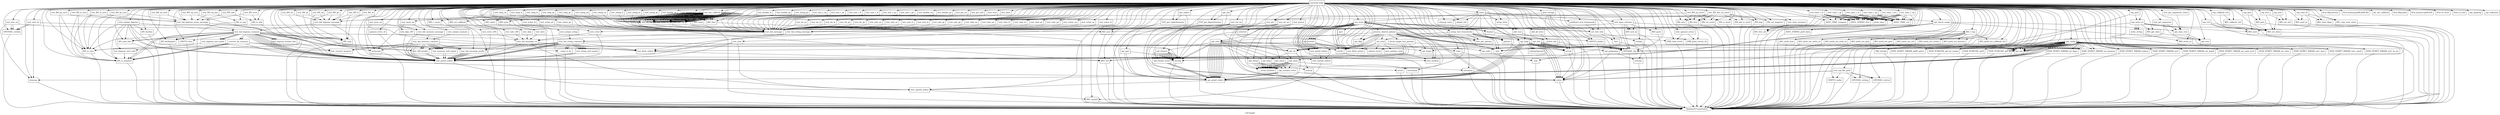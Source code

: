 digraph "Call graph" {
	label="Call graph";

	Node0x557ea2d1aed0 [shape=record,label="{external node}"];
	Node0x557ea2d1aed0 -> Node0x557ea2fa00b0;
	Node0x557ea2d1aed0 -> Node0x557ea2d00a10;
	Node0x557ea2d1aed0 -> Node0x557ea2d58f60;
	Node0x557ea2d1aed0 -> Node0x557ea2d58fd0;
	Node0x557ea2d1aed0 -> Node0x557ea2f9f6e0;
	Node0x557ea2d1aed0 -> Node0x557ea2d1d020;
	Node0x557ea2d1aed0 -> Node0x557ea2d590a0;
	Node0x557ea2d1aed0 -> Node0x557ea2fa1740;
	Node0x557ea2d1aed0 -> Node0x557ea2d1d0d0;
	Node0x557ea2d1aed0 -> Node0x557ea2d58e10;
	Node0x557ea2d1aed0 -> Node0x557ea2d1c0a0;
	Node0x557ea2d1aed0 -> Node0x557ea2d1c110;
	Node0x557ea2d1aed0 -> Node0x557ea2d58ef0;
	Node0x557ea2d1aed0 -> Node0x557ea2d59230;
	Node0x557ea2d1aed0 -> Node0x557ea2d1b890;
	Node0x557ea2d1aed0 -> Node0x557ea2f9f860;
	Node0x557ea2d1aed0 -> Node0x557ea2d1b900;
	Node0x557ea2d1aed0 -> Node0x557ea2d1b9d0;
	Node0x557ea2d1aed0 -> Node0x557ea2d1ba70;
	Node0x557ea2d1aed0 -> Node0x557ea2d1bae0;
	Node0x557ea2d1aed0 -> Node0x557ea2d1bb50;
	Node0x557ea2d1aed0 -> Node0x557ea2d1bb80;
	Node0x557ea2d1aed0 -> Node0x557ea2d1bde0;
	Node0x557ea2d1aed0 -> Node0x557ea2d1bfd0;
	Node0x557ea2d1aed0 -> Node0x557ea2d59a50;
	Node0x557ea2d1aed0 -> Node0x557ea2d59af0;
	Node0x557ea2d1aed0 -> Node0x557ea2d59b90;
	Node0x557ea2d1aed0 -> Node0x557ea2d59c30;
	Node0x557ea2d1aed0 -> Node0x557ea2d5a6d0;
	Node0x557ea2d1aed0 -> Node0x557ea2d5a770;
	Node0x557ea2d1aed0 -> Node0x557ea2d5a810;
	Node0x557ea2d1aed0 -> Node0x557ea2d5a880;
	Node0x557ea2d1aed0 -> Node0x557ea2d5a8f0;
	Node0x557ea2d1aed0 -> Node0x557ea2d5b210;
	Node0x557ea2d1aed0 -> Node0x557ea2d5b280;
	Node0x557ea2d1aed0 -> Node0x557ea2d5b320;
	Node0x557ea2d1aed0 -> Node0x557ea2d5b3d0;
	Node0x557ea2d1aed0 -> Node0x557ea2d5b4d0;
	Node0x557ea2d1aed0 -> Node0x557ea2d5b500;
	Node0x557ea2d1aed0 -> Node0x557ea2d5b5b0;
	Node0x557ea2d1aed0 -> Node0x557ea2d5b730;
	Node0x557ea2d1aed0 -> Node0x557ea2d5b830;
	Node0x557ea2d1aed0 -> Node0x557ea2d5bbe0;
	Node0x557ea2d1aed0 -> Node0x557ea2d5bcf0;
	Node0x557ea2d1aed0 -> Node0x557ea2d5be00;
	Node0x557ea2d1aed0 -> Node0x557ea2d5bb00;
	Node0x557ea2d1aed0 -> Node0x557ea2d5be30;
	Node0x557ea2d1aed0 -> Node0x557ea2d1be10;
	Node0x557ea2d1aed0 -> Node0x557ea2d5a920;
	Node0x557ea2d1aed0 -> Node0x557ea2d59cd0;
	Node0x557ea2d1aed0 -> Node0x557ea2d1bf30;
	Node0x557ea2d1aed0 -> Node0x557ea2d5b8d0;
	Node0x557ea2d1aed0 -> Node0x557ea2d1bca0;
	Node0x557ea2d1aed0 -> Node0x557ea2d5c010;
	Node0x557ea2d1aed0 -> Node0x557ea2d5c040;
	Node0x557ea2d1aed0 -> Node0x557ea2d5c150;
	Node0x557ea2d1aed0 -> Node0x557ea2d5c230;
	Node0x557ea2d1aed0 -> Node0x557ea2d5c260;
	Node0x557ea2d1aed0 -> Node0x557ea2d5c2d0;
	Node0x557ea2d1aed0 -> Node0x557ea2d5c380;
	Node0x557ea2d1aed0 -> Node0x557ea2d5c420;
	Node0x557ea2d1aed0 -> Node0x557ea2d5c510;
	Node0x557ea2d1aed0 -> Node0x557ea2d5c540;
	Node0x557ea2d1aed0 -> Node0x557ea2d5c6b0;
	Node0x557ea2d1aed0 -> Node0x557ea2d5c6e0;
	Node0x557ea2d1aed0 -> Node0x557ea2d58cc0;
	Node0x557ea2d1aed0 -> Node0x557ea2d5d8c0;
	Node0x557ea2d1aed0 -> Node0x557ea2d5d960;
	Node0x557ea2d1aed0 -> Node0x557ea2d5da00;
	Node0x557ea2d1aed0 -> Node0x557ea2d5a9d0;
	Node0x557ea2d1aed0 -> Node0x557ea2d5aa70;
	Node0x557ea2d1aed0 -> Node0x557ea2d5ab10;
	Node0x557ea2d1aed0 -> Node0x557ea2d5abb0;
	Node0x557ea2d1aed0 -> Node0x557ea2d5ac50;
	Node0x557ea2d1aed0 -> Node0x557ea2d5acf0;
	Node0x557ea2d1aed0 -> Node0x557ea2d5ad90;
	Node0x557ea2d1aed0 -> Node0x557ea2d5ae30;
	Node0x557ea2d1aed0 -> Node0x557ea2d5aed0;
	Node0x557ea2d1aed0 -> Node0x557ea2d5af70;
	Node0x557ea2d1aed0 -> Node0x557ea2d5b010;
	Node0x557ea2d1aed0 -> Node0x557ea2d5b0b0;
	Node0x557ea2d1aed0 -> Node0x557ea2d5b150;
	Node0x557ea2d1aed0 -> Node0x557ea2d0fc40;
	Node0x557ea2d1aed0 -> Node0x557ea2d0fce0;
	Node0x557ea2d1aed0 -> Node0x557ea2d0fd80;
	Node0x557ea2d1aed0 -> Node0x557ea2d0fe20;
	Node0x557ea2d1aed0 -> Node0x557ea2d0fec0;
	Node0x557ea2d1aed0 -> Node0x557ea2d0ff60;
	Node0x557ea2d1aed0 -> Node0x557ea2d10000;
	Node0x557ea2d1aed0 -> Node0x557ea2d58da0;
	Node0x557ea2d1aed0 -> Node0x557ea2d100d0;
	Node0x557ea2d1aed0 -> Node0x557ea2d10170;
	Node0x557ea2d1aed0 -> Node0x557ea2d10210;
	Node0x557ea2d1aed0 -> Node0x557ea2d102b0;
	Node0x557ea2d1aed0 -> Node0x557ea2d10350;
	Node0x557ea2d1aed0 -> Node0x557ea2d103f0;
	Node0x557ea2d1aed0 -> Node0x557ea2d10490;
	Node0x557ea2d1aed0 -> Node0x557ea2d10530;
	Node0x557ea2d1aed0 -> Node0x557ea2d105d0;
	Node0x557ea2d1aed0 -> Node0x557ea2d10670;
	Node0x557ea2d1aed0 -> Node0x557ea2d10710;
	Node0x557ea2d1aed0 -> Node0x557ea2d107b0;
	Node0x557ea2d1aed0 -> Node0x557ea2d10850;
	Node0x557ea2d1aed0 -> Node0x557ea2d108f0;
	Node0x557ea2d1aed0 -> Node0x557ea2d10990;
	Node0x557ea2d1aed0 -> Node0x557ea2d10a30;
	Node0x557ea2d1aed0 -> Node0x557ea2d10ad0;
	Node0x557ea2d1aed0 -> Node0x557ea2d10b70;
	Node0x557ea2d1aed0 -> Node0x557ea2d10c10;
	Node0x557ea2d1aed0 -> Node0x557ea2d10cb0;
	Node0x557ea2d1aed0 -> Node0x557ea2d10d50;
	Node0x557ea2d1aed0 -> Node0x557ea2d10df0;
	Node0x557ea2d1aed0 -> Node0x557ea2d10e90;
	Node0x557ea2d1aed0 -> Node0x557ea2d58d30;
	Node0x557ea2d1aed0 -> Node0x557ea2d10f60;
	Node0x557ea2d1aed0 -> Node0x557ea2d11000;
	Node0x557ea2d1aed0 -> Node0x557ea2d5b2b0;
	Node0x557ea2d1aed0 -> Node0x557ea2d110d0;
	Node0x557ea2d1aed0 -> Node0x557ea2d11170;
	Node0x557ea2d1aed0 -> Node0x557ea2d11210;
	Node0x557ea2d1aed0 -> Node0x557ea2d113d0;
	Node0x557ea2d1aed0 -> Node0x557ea2d11400;
	Node0x557ea2d1aed0 -> Node0x557ea2d11540;
	Node0x557ea2d1aed0 -> Node0x557ea2d115e0;
	Node0x557ea2d1aed0 -> Node0x557ea2d11710;
	Node0x557ea2d1aed0 -> Node0x557ea2d58e80;
	Node0x557ea2d1aed0 -> Node0x557ea2d11740;
	Node0x557ea2d1aed0 -> Node0x557ea2d11920;
	Node0x557ea2d1aed0 -> Node0x557ea2d11950;
	Node0x557ea2d1aed0 -> Node0x557ea2d5c790;
	Node0x557ea2d1aed0 -> Node0x557ea2d5c8f0;
	Node0x557ea2d1aed0 -> Node0x557ea2d5c960;
	Node0x557ea2d1aed0 -> Node0x557ea2d5cac0;
	Node0x557ea2d1aed0 -> Node0x557ea2d5caf0;
	Node0x557ea2d1aed0 -> Node0x557ea2d5cbb0;
	Node0x557ea2d1aed0 -> Node0x557ea2d5cc70;
	Node0x557ea2d1aed0 -> Node0x557ea2d5cd70;
	Node0x557ea2d1aed0 -> Node0x557ea2d5cef0;
	Node0x557ea2d1aed0 -> Node0x557ea2d5cf20;
	Node0x557ea2d1aed0 -> Node0x557ea2d5cf90;
	Node0x557ea2d1aed0 -> Node0x557ea2d5d0e0;
	Node0x557ea2d1aed0 -> Node0x557ea2d5d150;
	Node0x557ea2d1aed0 -> Node0x557ea2d5d2a0;
	Node0x557ea2d1aed0 -> Node0x557ea2d5d310;
	Node0x557ea2d1aed0 -> Node0x557ea2d5d4a0;
	Node0x557ea2d1aed0 -> Node0x557ea2d5d540;
	Node0x557ea2d1aed0 -> Node0x557ea2d5d5b0;
	Node0x557ea2d1aed0 -> Node0x557ea2d5d6a0;
	Node0x557ea2d1aed0 -> Node0x557ea2d5d6d0;
	Node0x557ea2d1aed0 -> Node0x557ea2d13aa0;
	Node0x557ea2d1aed0 -> Node0x557ea2d13b40;
	Node0x557ea2d1aed0 -> Node0x557ea2d13ad0;
	Node0x557ea2d1aed0 -> Node0x557ea2d13cd0;
	Node0x557ea2d1aed0 -> Node0x557ea2d13f10;
	Node0x557ea2d1aed0 -> Node0x557ea2d13f80;
	Node0x557ea2d1aed0 -> Node0x557ea2d13fb0;
	Node0x557ea2d1aed0 -> Node0x557ea2d14060;
	Node0x557ea2d1aed0 -> Node0x557ea2d14270;
	Node0x557ea2d1aed0 -> Node0x557ea2d142e0;
	Node0x557ea2d1aed0 -> Node0x557ea2d14310;
	Node0x557ea2d1aed0 -> Node0x557ea2d14540;
	Node0x557ea2d1aed0 -> Node0x557ea2d14610;
	Node0x557ea2d1aed0 -> Node0x557ea2d14710;
	Node0x557ea2d1aed0 -> Node0x557ea2d14740;
	Node0x557ea2d1aed0 -> Node0x557ea2d148c0;
	Node0x557ea2d1aed0 -> Node0x557ea2d14a40;
	Node0x557ea2d1aed0 -> Node0x557ea2d14bc0;
	Node0x557ea2d1aed0 -> Node0x557ea2d14d40;
	Node0x557ea2d1aed0 -> Node0x557ea2d14f30;
	Node0x557ea2d1aed0 -> Node0x557ea2d14fa0;
	Node0x557ea2d1aed0 -> Node0x557ea2d1bd10;
	Node0x557ea2d1aed0 -> Node0x557ea2d5a2e0;
	Node0x557ea2d1aed0 -> Node0x557ea2d14fd0;
	Node0x557ea2d1aed0 -> Node0x557ea2d151a0;
	Node0x557ea2d1aed0 -> Node0x557ea2d15210;
	Node0x557ea2d1aed0 -> Node0x557ea2d15350;
	Node0x557ea2d1aed0 -> Node0x557ea2d153f0;
	Node0x557ea2d1aed0 -> Node0x557ea2d15460;
	Node0x557ea2d1aed0 -> Node0x557ea2d15550;
	Node0x557ea2d1aed0 -> Node0x557ea2d5a510;
	Node0x557ea2d1aed0 -> Node0x557ea2d15580;
	Node0x557ea2d1aed0 -> Node0x557ea2d15640;
	Node0x557ea2d1aed0 -> Node0x557ea2d15830;
	Node0x557ea2d1aed0 -> Node0x557ea2d158a0;
	Node0x557ea2d1aed0 -> Node0x557ea2d15b20;
	Node0x557ea2d1aed0 -> Node0x557ea2d15b50;
	Node0x557ea2d1aed0 -> Node0x557ea2d15d40;
	Node0x557ea2d1aed0 -> Node0x557ea2d15d70;
	Node0x557ea2d1aed0 -> Node0x557ea2d15f60;
	Node0x557ea2d1aed0 -> Node0x557ea2d5a4a0;
	Node0x557ea2d1aed0 -> Node0x557ea2d15f90;
	Node0x557ea2d1aed0 -> Node0x557ea2d16150;
	Node0x557ea2d1aed0 -> Node0x557ea2d161c0;
	Node0x557ea2d1aed0 -> Node0x557ea2d16230;
	Node0x557ea2d1aed0 -> Node0x557ea2d162a0;
	Node0x557ea2d1aed0 -> Node0x557ea2d16310;
	Node0x557ea2d1aed0 -> Node0x557ea2d16790;
	Node0x557ea2d1aed0 -> Node0x557ea2d16800;
	Node0x557ea2d1aed0 -> Node0x557ea2d16870;
	Node0x557ea2d1aed0 -> Node0x557ea2d168e0;
	Node0x557ea2d1aed0 -> Node0x557ea2d16950;
	Node0x557ea2d1aed0 -> Node0x557ea2d169c0;
	Node0x557ea2d1aed0 -> Node0x557ea2d16a30;
	Node0x557ea2d1aed0 -> Node0x557ea2d16aa0;
	Node0x557ea2d1aed0 -> Node0x557ea2d16b10;
	Node0x557ea2d1aed0 -> Node0x557ea2d5a380;
	Node0x557ea2d1aed0 -> Node0x557ea2d88ee0;
	Node0x557ea2d1aed0 -> Node0x557ea2d88e70;
	Node0x557ea2d1aed0 -> Node0x557ea2d88fc0;
	Node0x557ea2d1aed0 -> Node0x557ea2d5a430;
	Node0x557ea2d1aed0 -> Node0x557ea2d89090;
	Node0x557ea2d1aed0 -> Node0x557ea2d5bd60;
	Node0x557ea2d1aed0 -> Node0x557ea2d5bc50;
	Node0x557ea2d1aed0 -> Node0x557ea2d5a310;
	Node0x557ea2d1aed0 -> Node0x557ea2d5b8a0;
	Node0x557ea2d1aed0 -> Node0x557ea2d890f0;
	Node0x557ea2d1aed0 -> Node0x557ea2d89280;
	Node0x557ea2d1aed0 -> Node0x557ea2d5bb70;
	Node0x557ea2d1aed0 -> Node0x557ea2d89350;
	Node0x557ea2d1aed0 -> Node0x557ea2d5a5b0;
	Node0x557ea2d1aed0 -> Node0x557ea2d893f0;
	Node0x557ea2d1aed0 -> Node0x557ea2d5bee0;
	Node0x557ea2d1aed0 -> Node0x557ea2d1bec0;
	Node0x557ea2d1aed0 -> Node0x557ea2d5a620;
	Node0x557ea2d1aed0 -> Node0x557ea2d89550;
	Node0x557ea2d1aed0 -> Node0x557ea2d11240;
	Node0x557ea2d1aed0 -> Node0x557ea2d898f0;
	Node0x557ea2d1aed0 -> Node0x557ea2d89df0;
	Node0x557ea2d1aed0 -> Node0x557ea2d5c830;
	Node0x557ea2d1aed0 -> Node0x557ea2d89f80;
	Node0x557ea2d1aed0 -> Node0x557ea2d8a0f0;
	Node0x557ea2d1aed0 -> Node0x557ea2d8a5e0;
	Node0x557ea2d1aed0 -> Node0x557ea2d5ca00;
	Node0x557ea2d1aed0 -> Node0x557ea2d8a830;
	Node0x557ea2d1aed0 -> Node0x557ea2d8a8a0;
	Node0x557ea2d1aed0 -> Node0x557ea2d118b0;
	Node0x557ea2d1aed0 -> Node0x557ea2d8ab10;
	Node0x557ea2d1aed0 -> Node0x557ea2d5b940;
	Node0x557ea2d1aed0 -> Node0x557ea2d891d0;
	Node0x557ea2d1aed0 -> Node0x557ea2d8acb0;
	Node0x557ea2d1aed0 -> Node0x557ea2d8b120;
	Node0x557ea2d1aed0 -> Node0x557ea2d8ad50;
	Node0x557ea2d1aed0 -> Node0x557ea2d8b380;
	Node0x557ea2d1aed0 -> Node0x557ea2d8ace0;
	Node0x557ea2d1aed0 -> Node0x557ea2d8b570;
	Node0x557ea2d1aed0 -> Node0x557ea2d8ae50;
	Node0x557ea2d1aed0 -> Node0x557ea2d8b610;
	Node0x557ea2d1aed0 -> Node0x557ea2d8aec0;
	Node0x557ea2d1aed0 -> Node0x557ea2d8b770;
	Node0x557ea2d1aed0 -> Node0x557ea2d8af30;
	Node0x557ea2d1aed0 -> Node0x557ea2d8b8f0;
	Node0x557ea2d1aed0 -> Node0x557ea2d8afa0;
	Node0x557ea2d1aed0 -> Node0x557ea2d8ba00;
	Node0x557ea2d1aed0 -> Node0x557ea2d8b010;
	Node0x557ea2d1aed0 -> Node0x557ea2d8baf0;
	Node0x557ea2d1aed0 -> Node0x557ea2d8b080;
	Node0x557ea2d1aed0 -> Node0x557ea2d8b190;
	Node0x557ea2d1aed0 -> Node0x557ea2d8bb90;
	Node0x557ea2d1aed0 -> Node0x557ea2d8b1c0;
	Node0x557ea2d1aed0 -> Node0x557ea2d8b990;
	Node0x557ea2d1aed0 -> Node0x557ea2d8b6b0;
	Node0x557ea2d1aed0 -> Node0x557ea2d8b420;
	Node0x557ea2d1aed0 -> Node0x557ea2d8b3b0;
	Node0x557ea2d1aed0 -> Node0x557ea2d8b4d0;
	Node0x557ea2d1aed0 -> Node0x557ea2d8b230;
	Node0x557ea2d1aed0 -> Node0x557ea2d11c00;
	Node0x557ea2d00a10 [shape=record,label="{test_bio_callback}"];
	Node0x557ea2d00a10 -> Node0x557ea2f9f6e0;
	Node0x557ea2d00a10 -> Node0x557ea2d1d020;
	Node0x557ea2d00a10 -> Node0x557ea2fa1740;
	Node0x557ea2d00a10 -> Node0x557ea2d1d0d0;
	Node0x557ea2d00a10 -> Node0x557ea2d58cc0;
	Node0x557ea2d00a10 -> Node0x557ea2d58cc0;
	Node0x557ea2d00a10 -> Node0x557ea2d58d30;
	Node0x557ea2d00a10 -> Node0x557ea2d58cc0;
	Node0x557ea2d00a10 -> Node0x557ea2d58d30;
	Node0x557ea2d00a10 -> Node0x557ea2d58cc0;
	Node0x557ea2d00a10 -> Node0x557ea2d58da0;
	Node0x557ea2d00a10 -> Node0x557ea2d58da0;
	Node0x557ea2d00a10 -> Node0x557ea2d58d30;
	Node0x557ea2d00a10 -> Node0x557ea2d58cc0;
	Node0x557ea2d00a10 -> Node0x557ea2d58d30;
	Node0x557ea2d00a10 -> Node0x557ea2d58cc0;
	Node0x557ea2d00a10 -> Node0x557ea2d58da0;
	Node0x557ea2d00a10 -> Node0x557ea2d58da0;
	Node0x557ea2d00a10 -> Node0x557ea2d58e10;
	Node0x557ea2d00a10 -> Node0x557ea2d58e80;
	Node0x557ea2d00a10 -> Node0x557ea2d58cc0;
	Node0x557ea2d00a10 -> Node0x557ea2d58d30;
	Node0x557ea2d00a10 -> Node0x557ea2d58cc0;
	Node0x557ea2d00a10 -> Node0x557ea2d58d30;
	Node0x557ea2d00a10 -> Node0x557ea2d58cc0;
	Node0x557ea2d00a10 -> Node0x557ea2d58da0;
	Node0x557ea2d00a10 -> Node0x557ea2d58da0;
	Node0x557ea2d00a10 -> Node0x557ea2d58d30;
	Node0x557ea2d00a10 -> Node0x557ea2d58cc0;
	Node0x557ea2d00a10 -> Node0x557ea2d58d30;
	Node0x557ea2d00a10 -> Node0x557ea2d58cc0;
	Node0x557ea2d00a10 -> Node0x557ea2d58da0;
	Node0x557ea2d00a10 -> Node0x557ea2d58da0;
	Node0x557ea2d00a10 -> Node0x557ea2d58e10;
	Node0x557ea2d00a10 -> Node0x557ea2d58cc0;
	Node0x557ea2d00a10 -> Node0x557ea2d58cc0;
	Node0x557ea2d00a10 -> Node0x557ea2d58d30;
	Node0x557ea2d00a10 -> Node0x557ea2d58cc0;
	Node0x557ea2d00a10 -> Node0x557ea2d58d30;
	Node0x557ea2d00a10 -> Node0x557ea2d58cc0;
	Node0x557ea2d00a10 -> Node0x557ea2d58da0;
	Node0x557ea2d00a10 -> Node0x557ea2d58da0;
	Node0x557ea2d00a10 -> Node0x557ea2d58d30;
	Node0x557ea2d00a10 -> Node0x557ea2d58cc0;
	Node0x557ea2d00a10 -> Node0x557ea2d58d30;
	Node0x557ea2d00a10 -> Node0x557ea2d58cc0;
	Node0x557ea2d00a10 -> Node0x557ea2d58da0;
	Node0x557ea2d00a10 -> Node0x557ea2d58da0;
	Node0x557ea2d00a10 -> Node0x557ea2d1c0a0;
	Node0x557ea2d00a10 -> Node0x557ea2d58e10;
	Node0x557ea2d00a10 -> Node0x557ea2d58cc0;
	Node0x557ea2d00a10 -> Node0x557ea2d58cc0;
	Node0x557ea2d00a10 -> Node0x557ea2d58d30;
	Node0x557ea2d00a10 -> Node0x557ea2d58cc0;
	Node0x557ea2d00a10 -> Node0x557ea2d58d30;
	Node0x557ea2d00a10 -> Node0x557ea2d58cc0;
	Node0x557ea2d00a10 -> Node0x557ea2d58da0;
	Node0x557ea2d00a10 -> Node0x557ea2d58da0;
	Node0x557ea2d00a10 -> Node0x557ea2d58d30;
	Node0x557ea2d00a10 -> Node0x557ea2d58cc0;
	Node0x557ea2d00a10 -> Node0x557ea2d58d30;
	Node0x557ea2d00a10 -> Node0x557ea2d58cc0;
	Node0x557ea2d00a10 -> Node0x557ea2d58da0;
	Node0x557ea2d00a10 -> Node0x557ea2d58da0;
	Node0x557ea2d00a10 -> Node0x557ea2d1c110;
	Node0x557ea2d00a10 -> Node0x557ea2d58cc0;
	Node0x557ea2d00a10 -> Node0x557ea2d58cc0;
	Node0x557ea2d00a10 -> Node0x557ea2d58d30;
	Node0x557ea2d00a10 -> Node0x557ea2d58cc0;
	Node0x557ea2d00a10 -> Node0x557ea2d58d30;
	Node0x557ea2d00a10 -> Node0x557ea2d58cc0;
	Node0x557ea2d00a10 -> Node0x557ea2d58da0;
	Node0x557ea2d00a10 -> Node0x557ea2d58da0;
	Node0x557ea2d00a10 -> Node0x557ea2d58d30;
	Node0x557ea2d00a10 -> Node0x557ea2d58cc0;
	Node0x557ea2d00a10 -> Node0x557ea2d58d30;
	Node0x557ea2d00a10 -> Node0x557ea2d58cc0;
	Node0x557ea2d00a10 -> Node0x557ea2d58da0;
	Node0x557ea2d00a10 -> Node0x557ea2d58da0;
	Node0x557ea2d00a10 -> Node0x557ea2d58ef0;
	Node0x557ea2d00a10 -> Node0x557ea2d58cc0;
	Node0x557ea2d00a10 -> Node0x557ea2d58cc0;
	Node0x557ea2d00a10 -> Node0x557ea2d58d30;
	Node0x557ea2d00a10 -> Node0x557ea2d58cc0;
	Node0x557ea2d00a10 -> Node0x557ea2d58d30;
	Node0x557ea2d00a10 -> Node0x557ea2d58cc0;
	Node0x557ea2d00a10 -> Node0x557ea2d58da0;
	Node0x557ea2d00a10 -> Node0x557ea2d58da0;
	Node0x557ea2d00a10 -> Node0x557ea2d58ef0;
	Node0x557ea2fa00b0 [shape=record,label="{setup_tests}"];
	Node0x557ea2fa00b0 -> Node0x557ea2f9f860;
	Node0x557ea2d58f60 [shape=record,label="{llvm.dbg.declare}"];
	Node0x557ea2d58fd0 [shape=record,label="{llvm.memcpy.p0i8.p0i8.i64}"];
	Node0x557ea2f9f6e0 [shape=record,label="{BIO_s_mem}"];
	Node0x557ea2f9f6e0 -> Node0x557ea2d1b0c0;
	Node0x557ea2d1d020 [shape=record,label="{BIO_new}"];
	Node0x557ea2d1d020 -> Node0x557ea2d1b0c0;
	Node0x557ea2d590a0 [shape=record,label="{my_bio_callback}"];
	Node0x557ea2d15830 [shape=record,label="{opt_imax}"];
	Node0x557ea2d15830 -> Node0x557ea2d5c380;
	Node0x557ea2d15830 -> Node0x557ea2d5c380;
	Node0x557ea2d15830 -> Node0x557ea2d158a0;
	Node0x557ea2d15830 -> Node0x557ea2d5c380;
	Node0x557ea2d15830 -> Node0x557ea2d5c380;
	Node0x557ea2d15830 -> Node0x557ea2d157d0;
	Node0x557ea2d15830 -> Node0x557ea2d5c380;
	Node0x557ea2d15830 -> Node0x557ea2d5c380;
	Node0x557ea2d158a0 [shape=record,label="{strtoimax}"];
	Node0x557ea2d158a0 -> Node0x557ea2d1b0c0;
	Node0x557ea2d15b20 [shape=record,label="{opt_umax}"];
	Node0x557ea2d15b20 -> Node0x557ea2d5c380;
	Node0x557ea2d15b20 -> Node0x557ea2d5c380;
	Node0x557ea2d15b20 -> Node0x557ea2d15b50;
	Node0x557ea2d15b20 -> Node0x557ea2d5c380;
	Node0x557ea2d15b20 -> Node0x557ea2d5c380;
	Node0x557ea2d15b20 -> Node0x557ea2d157d0;
	Node0x557ea2d15b20 -> Node0x557ea2d5c380;
	Node0x557ea2d15b20 -> Node0x557ea2d5c380;
	Node0x557ea2d15b50 [shape=record,label="{strtoumax}"];
	Node0x557ea2d15b50 -> Node0x557ea2d1b0c0;
	Node0x557ea2d15d40 [shape=record,label="{opt_ulong}"];
	Node0x557ea2d15d40 -> Node0x557ea2d5c380;
	Node0x557ea2d15d40 -> Node0x557ea2d5c380;
	Node0x557ea2d15d40 -> Node0x557ea2d15d70;
	Node0x557ea2d15d40 -> Node0x557ea2d5c380;
	Node0x557ea2d15d40 -> Node0x557ea2d5c380;
	Node0x557ea2d15d40 -> Node0x557ea2d157d0;
	Node0x557ea2d15d40 -> Node0x557ea2d5c380;
	Node0x557ea2d15d40 -> Node0x557ea2d5c380;
	Node0x557ea2d15d70 [shape=record,label="{strtoul}"];
	Node0x557ea2d15d70 -> Node0x557ea2d1b0c0;
	Node0x557ea2d15f60 [shape=record,label="{opt_verify}"];
	Node0x557ea2d15f60 -> Node0x557ea2d5be00;
	Node0x557ea2d15f60 -> Node0x557ea2d5be00;
	Node0x557ea2d15f60 -> Node0x557ea2d5be00;
	Node0x557ea2d15f60 -> Node0x557ea2d5a4a0;
	Node0x557ea2d15f60 -> Node0x557ea2d15f90;
	Node0x557ea2d15f60 -> Node0x557ea2d5a4a0;
	Node0x557ea2d15f60 -> Node0x557ea2d5be30;
	Node0x557ea2d15f60 -> Node0x557ea2d16150;
	Node0x557ea2d15f60 -> Node0x557ea2d5a4a0;
	Node0x557ea2d15f60 -> Node0x557ea2d161c0;
	Node0x557ea2d15f60 -> Node0x557ea2d5a4a0;
	Node0x557ea2d15f60 -> Node0x557ea2d5be30;
	Node0x557ea2d15f60 -> Node0x557ea2d16230;
	Node0x557ea2d15f60 -> Node0x557ea2d162a0;
	Node0x557ea2d15f60 -> Node0x557ea2d16310;
	Node0x557ea2d15f60 -> Node0x557ea2d5a4a0;
	Node0x557ea2d15f60 -> Node0x557ea2d5be30;
	Node0x557ea2d15f60 -> Node0x557ea2d5a4a0;
	Node0x557ea2d15f60 -> Node0x557ea2d16790;
	Node0x557ea2d15f60 -> Node0x557ea2d5a4a0;
	Node0x557ea2d15f60 -> Node0x557ea2d5be30;
	Node0x557ea2d15f60 -> Node0x557ea2d16800;
	Node0x557ea2d15f60 -> Node0x557ea2d5a4a0;
	Node0x557ea2d15f60 -> Node0x557ea2d1bb80;
	Node0x557ea2d15f60 -> Node0x557ea2d16870;
	Node0x557ea2d15f60 -> Node0x557ea2d5a4a0;
	Node0x557ea2d15f60 -> Node0x557ea2d1bb80;
	Node0x557ea2d15f60 -> Node0x557ea2d168e0;
	Node0x557ea2d15f60 -> Node0x557ea2d5a4a0;
	Node0x557ea2d15f60 -> Node0x557ea2d15830;
	Node0x557ea2d15f60 -> Node0x557ea2d5a4a0;
	Node0x557ea2d15f60 -> Node0x557ea2d5be30;
	Node0x557ea2d15f60 -> Node0x557ea2d16950;
	Node0x557ea2d15f60 -> Node0x557ea2d5a4a0;
	Node0x557ea2d15f60 -> Node0x557ea2d169c0;
	Node0x557ea2d15f60 -> Node0x557ea2d5a4a0;
	Node0x557ea2d15f60 -> Node0x557ea2d16a30;
	Node0x557ea2d15f60 -> Node0x557ea2d5a4a0;
	Node0x557ea2d15f60 -> Node0x557ea2d16aa0;
	Node0x557ea2d15f60 -> Node0x557ea2d16b10;
	Node0x557ea2d15f60 -> Node0x557ea2d16b10;
	Node0x557ea2d15f60 -> Node0x557ea2d16b10;
	Node0x557ea2d15f60 -> Node0x557ea2d16b10;
	Node0x557ea2d15f60 -> Node0x557ea2d16b10;
	Node0x557ea2d15f60 -> Node0x557ea2d16b10;
	Node0x557ea2d15f60 -> Node0x557ea2d16b10;
	Node0x557ea2d15f60 -> Node0x557ea2d16b10;
	Node0x557ea2d15f60 -> Node0x557ea2d16b10;
	Node0x557ea2d15f60 -> Node0x557ea2d16b10;
	Node0x557ea2d15f60 -> Node0x557ea2d16b10;
	Node0x557ea2d15f60 -> Node0x557ea2d16b10;
	Node0x557ea2d15f60 -> Node0x557ea2d16b10;
	Node0x557ea2d15f60 -> Node0x557ea2d16b10;
	Node0x557ea2d15f60 -> Node0x557ea2d16b10;
	Node0x557ea2d15f60 -> Node0x557ea2d16b10;
	Node0x557ea2d15f60 -> Node0x557ea2d16b10;
	Node0x557ea2d15f60 -> Node0x557ea2d16b10;
	Node0x557ea2d15f60 -> Node0x557ea2d16b10;
	Node0x557ea2d15f60 -> Node0x557ea2d16b10;
	Node0x557ea2d5a4a0 [shape=record,label="{opt_arg}"];
	Node0x557ea2d15f90 [shape=record,label="{OBJ_txt2obj}"];
	Node0x557ea2d15f90 -> Node0x557ea2d1b0c0;
	Node0x557ea2d16150 [shape=record,label="{X509_VERIFY_PARAM_add0_policy}"];
	Node0x557ea2d16150 -> Node0x557ea2d1b0c0;
	Node0x557ea2d161c0 [shape=record,label="{X509_PURPOSE_get_by_sname}"];
	Node0x557ea2d161c0 -> Node0x557ea2d1b0c0;
	Node0x557ea2d16230 [shape=record,label="{X509_PURPOSE_get0}"];
	Node0x557ea2d16230 -> Node0x557ea2d1b0c0;
	Node0x557ea2d162a0 [shape=record,label="{X509_PURPOSE_get_id}"];
	Node0x557ea2d162a0 -> Node0x557ea2d1b0c0;
	Node0x557ea2d16310 [shape=record,label="{X509_VERIFY_PARAM_set_purpose}"];
	Node0x557ea2d16310 -> Node0x557ea2d1b0c0;
	Node0x557ea2d16790 [shape=record,label="{X509_VERIFY_PARAM_lookup}"];
	Node0x557ea2d16790 -> Node0x557ea2d1b0c0;
	Node0x557ea2d16800 [shape=record,label="{X509_VERIFY_PARAM_set1}"];
	Node0x557ea2d16800 -> Node0x557ea2d1b0c0;
	Node0x557ea2d16870 [shape=record,label="{X509_VERIFY_PARAM_set_depth}"];
	Node0x557ea2d16870 -> Node0x557ea2d1b0c0;
	Node0x557ea2d10490 [shape=record,label="{test_ulong_ne}"];
	Node0x557ea2d10490 -> Node0x557ea2d5d760;
	Node0x557ea2d10530 [shape=record,label="{test_ulong_lt}"];
	Node0x557ea2d10530 -> Node0x557ea2d5d760;
	Node0x557ea2d105d0 [shape=record,label="{test_ulong_le}"];
	Node0x557ea2d105d0 -> Node0x557ea2d5d760;
	Node0x557ea2d10670 [shape=record,label="{test_ulong_gt}"];
	Node0x557ea2d10670 -> Node0x557ea2d5d760;
	Node0x557ea2d10710 [shape=record,label="{test_ulong_ge}"];
	Node0x557ea2d10710 -> Node0x557ea2d5d760;
	Node0x557ea2d107b0 [shape=record,label="{test_size_t_eq}"];
	Node0x557ea2d107b0 -> Node0x557ea2d5d760;
	Node0x557ea2d10850 [shape=record,label="{test_size_t_ne}"];
	Node0x557ea2d10850 -> Node0x557ea2d5d760;
	Node0x557ea2d108f0 [shape=record,label="{test_size_t_lt}"];
	Node0x557ea2d108f0 -> Node0x557ea2d5d760;
	Node0x557ea2d10990 [shape=record,label="{test_size_t_le}"];
	Node0x557ea2d10990 -> Node0x557ea2d5d760;
	Node0x557ea2d5a620 [shape=record,label="{test_flush_stderr}"];
	Node0x557ea2d5a620 -> Node0x557ea2d1c0a0;
	Node0x557ea2d89550 [shape=record,label="{openssl_error_cb}"];
	Node0x557ea2d89550 -> Node0x557ea2d5a920;
	Node0x557ea2d11240 [shape=record,label="{test_fail_string_message}"];
	Node0x557ea2d11240 -> Node0x557ea2d895f0;
	Node0x557ea2d11240 -> Node0x557ea2d5a920;
	Node0x557ea2d895f0 [shape=record,label="{test_fail_string_common}"];
	Node0x557ea2d895f0 -> Node0x557ea2d1ba70;
	Node0x557ea2d895f0 -> Node0x557ea2d5c010;
	Node0x557ea2d895f0 -> Node0x557ea2d89620;
	Node0x557ea2d895f0 -> Node0x557ea2d89770;
	Node0x557ea2d895f0 -> Node0x557ea2d89620;
	Node0x557ea2d895f0 -> Node0x557ea2d89620;
	Node0x557ea2d895f0 -> Node0x557ea2d5a8f0;
	Node0x557ea2d895f0 -> Node0x557ea2d89770;
	Node0x557ea2d895f0 -> Node0x557ea2d898f0;
	Node0x557ea2d895f0 -> Node0x557ea2d898f0;
	Node0x557ea2d895f0 -> Node0x557ea2d5a920;
	Node0x557ea2d895f0 -> Node0x557ea2d89620;
	Node0x557ea2d895f0 -> Node0x557ea2d5a920;
	Node0x557ea2d895f0 -> Node0x557ea2d89620;
	Node0x557ea2d895f0 -> Node0x557ea2d5a920;
	Node0x557ea2d895f0 -> Node0x557ea2d5a920;
	Node0x557ea2d895f0 -> Node0x557ea2d5a620;
	Node0x557ea2d89620 [shape=record,label="{test_string_null_empty}"];
	Node0x557ea2d89620 -> Node0x557ea2d5a920;
	Node0x557ea2d89620 -> Node0x557ea2d5a920;
	Node0x557ea2d89770 [shape=record,label="{test_diff_header}"];
	Node0x557ea2d89770 -> Node0x557ea2d5a920;
	Node0x557ea2d89770 -> Node0x557ea2d5a920;
	Node0x557ea2d898f0 [shape=record,label="{__ctype_b_loc}"];
	Node0x557ea2d898f0 -> Node0x557ea2d1b0c0;
	Node0x557ea2d89df0 [shape=record,label="{test_output_string}"];
	Node0x557ea2d89df0 -> Node0x557ea2d895f0;
	Node0x557ea2d5c830 [shape=record,label="{test_fail_bignum_message}"];
	Node0x557ea2d5c830 -> Node0x557ea2d89e90;
	Node0x557ea2d5c830 -> Node0x557ea2d5a920;
	Node0x557ea2d89e90 [shape=record,label="{test_fail_bignum_common}"];
	Node0x557ea2d89e90 -> Node0x557ea2d5c010;
	Node0x557ea2d89e90 -> Node0x557ea2d89f80;
	Node0x557ea2d89e90 -> Node0x557ea2d5cd70;
	Node0x557ea2d89e90 -> Node0x557ea2d89f80;
	Node0x557ea2d89e90 -> Node0x557ea2d5cd70;
	Node0x557ea2d89e90 -> Node0x557ea2d89ec0;
	Node0x557ea2d89e90 -> Node0x557ea2d8a080;
	Node0x557ea2d89e90 -> Node0x557ea2d89770;
	Node0x557ea2d89e90 -> Node0x557ea2d89ec0;
	Node0x557ea2d89e90 -> Node0x557ea2d8a080;
	Node0x557ea2d89e90 -> Node0x557ea2d8a080;
	Node0x557ea2d89e90 -> Node0x557ea2d5c790;
	Node0x557ea2d89e90 -> Node0x557ea2d89770;
	Node0x557ea2d89e90 -> Node0x557ea2d89ec0;
	Node0x557ea2d89e90 -> Node0x557ea2d5b320;
	Node0x557ea2d89e90 -> Node0x557ea2d5a920;
	Node0x557ea2d89e90 -> Node0x557ea2d8a0f0;
	Node0x557ea2d89e90 -> Node0x557ea2d8a0f0;
	Node0x557ea2d89e90 -> Node0x557ea2d8a570;
	Node0x557ea2d89e90 -> Node0x557ea2d8a570;
	Node0x557ea2d89e90 -> Node0x557ea2d5a920;
	Node0x557ea2d89e90 -> Node0x557ea2d5a920;
	Node0x557ea2d89e90 -> Node0x557ea2d5a920;
	Node0x557ea2d89e90 -> Node0x557ea2d5a920;
	Node0x557ea2d89e90 -> Node0x557ea2d5a920;
	Node0x557ea2d89e90 -> Node0x557ea2d5a920;
	Node0x557ea2d89e90 -> Node0x557ea2d5a620;
	Node0x557ea2d89e90 -> Node0x557ea2d8a5e0;
	Node0x557ea2d89f80 [shape=record,label="{BN_num_bits}"];
	Node0x557ea2d89f80 -> Node0x557ea2d1b0c0;
	Node0x557ea2d89ec0 [shape=record,label="{test_bignum_header_line}"];
	Node0x557ea2d89ec0 -> Node0x557ea2d5a920;
	Node0x557ea2d8a080 [shape=record,label="{test_bignum_zero_print}"];
	Node0x557ea2d8a080 -> Node0x557ea2d8a6b0;
	Node0x557ea2d8a080 -> Node0x557ea2d5a920;
	Node0x557ea2d8a0f0 [shape=record,label="{BN_bn2binpad}"];
	Node0x557ea2d8a0f0 -> Node0x557ea2d1b0c0;
	Node0x557ea2d8a570 [shape=record,label="{convert_bn_memory}"];
	Node0x557ea2d8a570 -> Node0x557ea2d5c960;
	Node0x557ea2d8a570 -> Node0x557ea2d8a780;
	Node0x557ea2d8a570 -> Node0x557ea2d5cd70;
	Node0x557ea2d8a570 -> Node0x557ea2d5cd70;
	Node0x557ea2d8a570 -> Node0x557ea2d5cd70;
	Node0x557ea2d8a570 -> Node0x557ea2d5b280;
	Node0x557ea2d8a570 -> Node0x557ea2d5b3d0;
	Node0x557ea2d8a5e0 [shape=record,label="{CRYPTO_free}"];
	Node0x557ea2d8a5e0 -> Node0x557ea2d1b0c0;
	Node0x557ea2d8a780 [shape=record,label="{hex_convert_memory}"];
	Node0x557ea2d5b0b0 [shape=record,label="{test_char_le}"];
	Node0x557ea2d5b0b0 -> Node0x557ea2d5d760;
	Node0x557ea2d5b150 [shape=record,label="{test_char_gt}"];
	Node0x557ea2d5b150 -> Node0x557ea2d5d760;
	Node0x557ea2d0fc40 [shape=record,label="{test_char_ge}"];
	Node0x557ea2d0fc40 -> Node0x557ea2d5d760;
	Node0x557ea2d0fce0 [shape=record,label="{test_uchar_eq}"];
	Node0x557ea2d0fce0 -> Node0x557ea2d5d760;
	Node0x557ea2d0fd80 [shape=record,label="{test_uchar_ne}"];
	Node0x557ea2d0fd80 -> Node0x557ea2d5d760;
	Node0x557ea2d0fe20 [shape=record,label="{test_uchar_lt}"];
	Node0x557ea2d0fe20 -> Node0x557ea2d5d760;
	Node0x557ea2d0fec0 [shape=record,label="{test_uchar_le}"];
	Node0x557ea2d0fec0 -> Node0x557ea2d5d760;
	Node0x557ea2d0ff60 [shape=record,label="{test_uchar_gt}"];
	Node0x557ea2d0ff60 -> Node0x557ea2d5d760;
	Node0x557ea2d10a30 [shape=record,label="{test_size_t_gt}"];
	Node0x557ea2d10a30 -> Node0x557ea2d5d760;
	Node0x557ea2d10ad0 [shape=record,label="{test_size_t_ge}"];
	Node0x557ea2d10ad0 -> Node0x557ea2d5d760;
	Node0x557ea2d10b70 [shape=record,label="{test_double_eq}"];
	Node0x557ea2d10b70 -> Node0x557ea2d5d760;
	Node0x557ea2d10c10 [shape=record,label="{test_double_ne}"];
	Node0x557ea2d10c10 -> Node0x557ea2d5d760;
	Node0x557ea2d10cb0 [shape=record,label="{test_double_lt}"];
	Node0x557ea2d10cb0 -> Node0x557ea2d5d760;
	Node0x557ea2d10d50 [shape=record,label="{test_double_le}"];
	Node0x557ea2d10d50 -> Node0x557ea2d5d760;
	Node0x557ea2d10df0 [shape=record,label="{test_double_gt}"];
	Node0x557ea2d10df0 -> Node0x557ea2d5d760;
	Node0x557ea2d10e90 [shape=record,label="{test_double_ge}"];
	Node0x557ea2d10e90 -> Node0x557ea2d5d760;
	Node0x557ea2d58d30 [shape=record,label="{test_ptr_eq}"];
	Node0x557ea2d58d30 -> Node0x557ea2d5d760;
	Node0x557ea2d88e70 [shape=record,label="{opt_isdir}"];
	Node0x557ea2d88e70 -> Node0x557ea2d88fc0;
	Node0x557ea2d88fc0 [shape=record,label="{stat}"];
	Node0x557ea2d88fc0 -> Node0x557ea2d1b0c0;
	Node0x557ea2d5a430 [shape=record,label="{opt_flag}"];
	Node0x557ea2d89090 [shape=record,label="{opt_unknown}"];
	Node0x557ea2d5bd60 [shape=record,label="{opt_rest}"];
	Node0x557ea2d5bc50 [shape=record,label="{opt_num_rest}"];
	Node0x557ea2d5bc50 -> Node0x557ea2d5bd60;
	Node0x557ea2d5a310 [shape=record,label="{opt_help}"];
	Node0x557ea2d5a310 -> Node0x557ea2d5b280;
	Node0x557ea2d5a310 -> Node0x557ea2d89160;
	Node0x557ea2d5a310 -> Node0x557ea2d5b280;
	Node0x557ea2d5a310 -> Node0x557ea2d5be00;
	Node0x557ea2d5a310 -> Node0x557ea2d5be30;
	Node0x557ea2d5a310 -> Node0x557ea2d5be30;
	Node0x557ea2d5a310 -> Node0x557ea2d5be30;
	Node0x557ea2d5a310 -> Node0x557ea2d5b3d0;
	Node0x557ea2d5a310 -> Node0x557ea2d5b280;
	Node0x557ea2d5a310 -> Node0x557ea2d89160;
	Node0x557ea2d5a310 -> Node0x557ea2d5b3d0;
	Node0x557ea2d5a310 -> Node0x557ea2d5b280;
	Node0x557ea2d5a310 -> Node0x557ea2d5be30;
	Node0x557ea2d5a310 -> Node0x557ea2d5be30;
	Node0x557ea2d89160 [shape=record,label="{valtype2param}"];
	Node0x557ea2d5b8a0 [shape=record,label="{test_open_streams}"];
	Node0x557ea2d5b8a0 -> Node0x557ea2d890f0;
	Node0x557ea2d5b8a0 -> Node0x557ea2d890f0;
	Node0x557ea2d5b8a0 -> Node0x557ea2d891d0;
	Node0x557ea2d5b8a0 -> Node0x557ea2d1d020;
	Node0x557ea2d5b8a0 -> Node0x557ea2d89280;
	Node0x557ea2d5b8a0 -> Node0x557ea2d5be00;
	Node0x557ea2d5b8a0 -> Node0x557ea2d5be00;
	Node0x557ea2d890f0 [shape=record,label="{BIO_new_fp}"];
	Node0x557ea2d890f0 -> Node0x557ea2d1b0c0;
	Node0x557ea2d89280 [shape=record,label="{BIO_push}"];
	Node0x557ea2d89280 -> Node0x557ea2d1b0c0;
	Node0x557ea2d5bb70 [shape=record,label="{test_close_streams}"];
	Node0x557ea2d5bb70 -> Node0x557ea2d89350;
	Node0x557ea2d5bb70 -> Node0x557ea2d89350;
	Node0x557ea2d89350 [shape=record,label="{BIO_free_all}"];
	Node0x557ea2d89350 -> Node0x557ea2d1b0c0;
	Node0x557ea2d5a5b0 [shape=record,label="{test_vprintf_stdout}"];
	Node0x557ea2d5a5b0 -> Node0x557ea2d893f0;
	Node0x557ea2d893f0 [shape=record,label="{BIO_vprintf}"];
	Node0x557ea2d893f0 -> Node0x557ea2d1b0c0;
	Node0x557ea2d5bee0 [shape=record,label="{test_vprintf_stderr}"];
	Node0x557ea2d5bee0 -> Node0x557ea2d893f0;
	Node0x557ea2d1bec0 [shape=record,label="{test_flush_stdout}"];
	Node0x557ea2d1bec0 -> Node0x557ea2d1c0a0;
	Node0x557ea2fa1740 [shape=record,label="{BIO_set_callback}"];
	Node0x557ea2fa1740 -> Node0x557ea2d1b0c0;
	Node0x557ea2d1d0d0 [shape=record,label="{BIO_write}"];
	Node0x557ea2d1d0d0 -> Node0x557ea2d1b0c0;
	Node0x557ea2d58e10 [shape=record,label="{BIO_read}"];
	Node0x557ea2d58e10 -> Node0x557ea2d1b0c0;
	Node0x557ea2d1c0a0 [shape=record,label="{BIO_ctrl}"];
	Node0x557ea2d1c0a0 -> Node0x557ea2d1b0c0;
	Node0x557ea2d1c110 [shape=record,label="{BIO_puts}"];
	Node0x557ea2d1c110 -> Node0x557ea2d1b0c0;
	Node0x557ea2d58ef0 [shape=record,label="{BIO_free}"];
	Node0x557ea2d58ef0 -> Node0x557ea2d1b0c0;
	Node0x557ea2d59230 [shape=record,label="{llvm.dbg.label}"];
	Node0x557ea2d1b890 [shape=record,label="{llvm.memset.p0i8.i64}"];
	Node0x557ea2f9f860 [shape=record,label="{add_test}"];
	Node0x557ea2f9f860 -> Node0x557ea2d1b900;
	Node0x557ea2d1b900 [shape=record,label="{__assert_fail}"];
	Node0x557ea2d1b900 -> Node0x557ea2d1b0c0;
	Node0x557ea2d1b9d0 [shape=record,label="{add_all_tests}"];
	Node0x557ea2d1b9d0 -> Node0x557ea2d1b900;
	Node0x557ea2d1ba70 [shape=record,label="{subtest_level}"];
	Node0x557ea2d1bae0 [shape=record,label="{setup_test_framework}"];
	Node0x557ea2d1bae0 -> Node0x557ea2d1bb50;
	Node0x557ea2d1bae0 -> Node0x557ea2d1bb50;
	Node0x557ea2d1bae0 -> Node0x557ea2d1bb80;
	Node0x557ea2d1bae0 -> Node0x557ea2d1bb80;
	Node0x557ea2d1bae0 -> Node0x557ea2d1bc30;
	Node0x557ea2d1bae0 -> Node0x557ea2d1bca0;
	Node0x557ea2d1bae0 -> Node0x557ea2d1bd10;
	Node0x557ea2d1bb50 [shape=record,label="{getenv}"];
	Node0x557ea2d1bb50 -> Node0x557ea2d1b0c0;
	Node0x557ea2d1bb80 [shape=record,label="{atoi}"];
	Node0x557ea2d1bb80 -> Node0x557ea2d1b0c0;
	Node0x557ea2d1bc30 [shape=record,label="{set_seed}"];
	Node0x557ea2d1bc30 -> Node0x557ea2d1bde0;
	Node0x557ea2d1bc30 -> Node0x557ea2d1ba70;
	Node0x557ea2d1bc30 -> Node0x557ea2d1be10;
	Node0x557ea2d1bc30 -> Node0x557ea2d1bec0;
	Node0x557ea2d1bc30 -> Node0x557ea2d1bf30;
	Node0x557ea2d1bde0 [shape=record,label="{time}"];
	Node0x557ea2d1bde0 -> Node0x557ea2d1b0c0;
	Node0x557ea2d1bfd0 [shape=record,label="{pulldown_test_framework}"];
	Node0x557ea2d1bfd0 -> Node0x557ea2d59a50;
	Node0x557ea2d5b280 [shape=record,label="{strlen}"];
	Node0x557ea2d5b280 -> Node0x557ea2d1b0c0;
	Node0x557ea2d59a50 [shape=record,label="{set_test_title}"];
	Node0x557ea2d59a50 -> Node0x557ea2d59af0;
	Node0x557ea2d59a50 -> Node0x557ea2d59b90;
	Node0x557ea2d59af0 [shape=record,label="{free}"];
	Node0x557ea2d59af0 -> Node0x557ea2d1b0c0;
	Node0x557ea2d59b90 [shape=record,label="{strdup}"];
	Node0x557ea2d59b90 -> Node0x557ea2d1b0c0;
	Node0x557ea2d59c30 [shape=record,label="{run_tests}"];
	Node0x557ea2d59c30 -> Node0x557ea2d59ca0;
	Node0x557ea2d59c30 -> Node0x557ea2d1be10;
	Node0x557ea2d59c30 -> Node0x557ea2d1be10;
	Node0x557ea2d59c30 -> Node0x557ea2d1be10;
	Node0x557ea2d59c30 -> Node0x557ea2d1bec0;
	Node0x557ea2d59c30 -> Node0x557ea2d59cd0;
	Node0x557ea2d59c30 -> Node0x557ea2d1be10;
	Node0x557ea2d59c30 -> Node0x557ea2d1be10;
	Node0x557ea2d59c30 -> Node0x557ea2d1bec0;
	Node0x557ea2d59c30 -> Node0x557ea2d59a50;
	Node0x557ea2d59c30 -> Node0x557ea2d1b0c0;
	Node0x557ea2d59c30 -> Node0x557ea2d59d80;
	Node0x557ea2d59c30 -> Node0x557ea2d59df0;
	Node0x557ea2d59c30 -> Node0x557ea2d1be10;
	Node0x557ea2d59c30 -> Node0x557ea2d1be10;
	Node0x557ea2d59c30 -> Node0x557ea2d1bec0;
	Node0x557ea2d59c30 -> Node0x557ea2d59cd0;
	Node0x557ea2d59c30 -> Node0x557ea2d5a270;
	Node0x557ea2d59c30 -> Node0x557ea2d59a50;
	Node0x557ea2d59c30 -> Node0x557ea2d1b0c0;
	Node0x557ea2d59c30 -> Node0x557ea2d59df0;
	Node0x557ea2d59c30 -> Node0x557ea2d59d80;
	Node0x557ea2d59c30 -> Node0x557ea2d59d80;
	Node0x557ea2d59c30 -> Node0x557ea2d59d80;
	Node0x557ea2d59ca0 [shape=record,label="{process_shared_options}"];
	Node0x557ea2d59ca0 -> Node0x557ea2d5a2e0;
	Node0x557ea2d59ca0 -> Node0x557ea2d5a380;
	Node0x557ea2d59ca0 -> Node0x557ea2d1bca0;
	Node0x557ea2d59ca0 -> Node0x557ea2d5a310;
	Node0x557ea2d59ca0 -> Node0x557ea2d5a430;
	Node0x557ea2d59ca0 -> Node0x557ea2d5a4a0;
	Node0x557ea2d59ca0 -> Node0x557ea2d5a430;
	Node0x557ea2d59ca0 -> Node0x557ea2d5a4a0;
	Node0x557ea2d59ca0 -> Node0x557ea2d5a510;
	Node0x557ea2d59ca0 -> Node0x557ea2d5a4a0;
	Node0x557ea2d59ca0 -> Node0x557ea2d5a510;
	Node0x557ea2d59ca0 -> Node0x557ea2d5a4a0;
	Node0x557ea2d59ca0 -> Node0x557ea2d5a510;
	Node0x557ea2d59ca0 -> Node0x557ea2d1bc30;
	Node0x557ea2d59ca0 -> Node0x557ea2d5a580;
	Node0x557ea2d59d80 [shape=record,label="{test_verdict}"];
	Node0x557ea2d59d80 -> Node0x557ea2d1bec0;
	Node0x557ea2d59d80 -> Node0x557ea2d5a620;
	Node0x557ea2d59d80 -> Node0x557ea2d1be10;
	Node0x557ea2d59d80 -> Node0x557ea2d5a5b0;
	Node0x557ea2d59d80 -> Node0x557ea2d1be10;
	Node0x557ea2d59d80 -> Node0x557ea2d1be10;
	Node0x557ea2d59d80 -> Node0x557ea2d1bec0;
	Node0x557ea2d59df0 [shape=record,label="{finalize}"];
	Node0x557ea2d59df0 -> Node0x557ea2d5a6d0;
	Node0x557ea2d59df0 -> Node0x557ea2d5a770;
	Node0x557ea2d5a270 [shape=record,label="{gcd}"];
	Node0x557ea2d5a6d0 [shape=record,label="{ERR_clear_error}"];
	Node0x557ea2d5a6d0 -> Node0x557ea2d1b0c0;
	Node0x557ea2d5a770 [shape=record,label="{ERR_print_errors_cb}"];
	Node0x557ea2d5a770 -> Node0x557ea2d1b0c0;
	Node0x557ea2d5a810 [shape=record,label="{llvm.va_start}"];
	Node0x557ea2d5a880 [shape=record,label="{llvm.va_end}"];
	Node0x557ea2d5a580 [shape=record,label="{check_single_test_params}"];
	Node0x557ea2d5a580 -> Node0x557ea2d5a8f0;
	Node0x557ea2d5a580 -> Node0x557ea2d1bb80;
	Node0x557ea2d5a580 -> Node0x557ea2d5a920;
	Node0x557ea2d5a580 -> Node0x557ea2d5a920;
	Node0x557ea2d5a580 -> Node0x557ea2d5a920;
	Node0x557ea2d5a8f0 [shape=record,label="{strcmp}"];
	Node0x557ea2d5a8f0 -> Node0x557ea2d1b0c0;
	Node0x557ea2d5b210 [shape=record,label="{glue_strings}"];
	Node0x557ea2d5b210 -> Node0x557ea2d5b280;
	Node0x557ea2d5b210 -> Node0x557ea2d5b320;
	Node0x557ea2d5b210 -> Node0x557ea2d5b2b0;
	Node0x557ea2d5b210 -> Node0x557ea2d5b3d0;
	Node0x557ea2d5b210 -> Node0x557ea2d5b280;
	Node0x557ea2d5b320 [shape=record,label="{CRYPTO_malloc}"];
	Node0x557ea2d5b320 -> Node0x557ea2d1b0c0;
	Node0x557ea2d5b3d0 [shape=record,label="{strcpy}"];
	Node0x557ea2d5b3d0 -> Node0x557ea2d1b0c0;
	Node0x557ea2d5b4d0 [shape=record,label="{test_mk_file_path}"];
	Node0x557ea2d5b4d0 -> Node0x557ea2d5b280;
	Node0x557ea2d5b4d0 -> Node0x557ea2d5b280;
	Node0x557ea2d5b4d0 -> Node0x557ea2d5b280;
	Node0x557ea2d5b4d0 -> Node0x557ea2d5b500;
	Node0x557ea2d5b4d0 -> Node0x557ea2d5b5b0;
	Node0x557ea2d5b4d0 -> Node0x557ea2d5b730;
	Node0x557ea2d5b4d0 -> Node0x557ea2d5b730;
	Node0x557ea2d5b500 [shape=record,label="{CRYPTO_zalloc}"];
	Node0x557ea2d5b500 -> Node0x557ea2d1b0c0;
	Node0x557ea2d5b5b0 [shape=record,label="{OPENSSL_strlcpy}"];
	Node0x557ea2d5b5b0 -> Node0x557ea2d1b0c0;
	Node0x557ea2d5b730 [shape=record,label="{OPENSSL_strlcat}"];
	Node0x557ea2d5b730 -> Node0x557ea2d1b0c0;
	Node0x557ea2d5b830 [shape=record,label="{main}"];
	Node0x557ea2d5b830 -> Node0x557ea2d5b8a0;
	Node0x557ea2d5b830 -> Node0x557ea2d5b940;
	Node0x557ea2d5b830 -> Node0x557ea2d5a920;
	Node0x557ea2d5b830 -> Node0x557ea2d1bae0;
	Node0x557ea2d5b830 -> Node0x557ea2fa00b0;
	Node0x557ea2d5b830 -> Node0x557ea2d59c30;
	Node0x557ea2d5b830 -> Node0x557ea2d5b8d0;
	Node0x557ea2d5b830 -> Node0x557ea2d5bb00;
	Node0x557ea2d5b830 -> Node0x557ea2d1bca0;
	Node0x557ea2d5b830 -> Node0x557ea2d5a310;
	Node0x557ea2d5b830 -> Node0x557ea2d1bfd0;
	Node0x557ea2d5b830 -> Node0x557ea2d5bb70;
	Node0x557ea2d10000 [shape=record,label="{test_uchar_ge}"];
	Node0x557ea2d10000 -> Node0x557ea2d5d760;
	Node0x557ea2d58da0 [shape=record,label="{test_long_eq}"];
	Node0x557ea2d58da0 -> Node0x557ea2d5d760;
	Node0x557ea2d100d0 [shape=record,label="{test_long_ne}"];
	Node0x557ea2d100d0 -> Node0x557ea2d5d760;
	Node0x557ea2d10170 [shape=record,label="{test_long_lt}"];
	Node0x557ea2d10170 -> Node0x557ea2d5d760;
	Node0x557ea2d10210 [shape=record,label="{test_long_le}"];
	Node0x557ea2d10210 -> Node0x557ea2d5d760;
	Node0x557ea2d102b0 [shape=record,label="{test_long_gt}"];
	Node0x557ea2d102b0 -> Node0x557ea2d5d760;
	Node0x557ea2d10350 [shape=record,label="{test_long_ge}"];
	Node0x557ea2d10350 -> Node0x557ea2d5d760;
	Node0x557ea2d103f0 [shape=record,label="{test_ulong_eq}"];
	Node0x557ea2d103f0 -> Node0x557ea2d5d760;
	Node0x557ea2d5bbe0 [shape=record,label="{test_get_argument_count}"];
	Node0x557ea2d5bbe0 -> Node0x557ea2d5bc50;
	Node0x557ea2d5bcf0 [shape=record,label="{test_get_argument}"];
	Node0x557ea2d5bcf0 -> Node0x557ea2d5bd60;
	Node0x557ea2d5bcf0 -> Node0x557ea2d5be00;
	Node0x557ea2d5bcf0 -> Node0x557ea2d5bc50;
	Node0x557ea2d5be00 [shape=record,label="{OPENSSL_die}"];
	Node0x557ea2d5be00 -> Node0x557ea2d1b0c0;
	Node0x557ea2d5bb00 [shape=record,label="{opt_check_usage}"];
	Node0x557ea2d5bb00 -> Node0x557ea2d5bd60;
	Node0x557ea2d5bb00 -> Node0x557ea2d5bc50;
	Node0x557ea2d5bb00 -> Node0x557ea2d5a920;
	Node0x557ea2d5bb00 -> Node0x557ea2d5a920;
	Node0x557ea2d5be30 [shape=record,label="{opt_printf_stderr}"];
	Node0x557ea2d5be30 -> Node0x557ea2d5bee0;
	Node0x557ea2d1be10 [shape=record,label="{test_printf_stdout}"];
	Node0x557ea2d1be10 -> Node0x557ea2d5a5b0;
	Node0x557ea2d5a920 [shape=record,label="{test_printf_stderr}"];
	Node0x557ea2d5a920 -> Node0x557ea2d5bee0;
	Node0x557ea2d59cd0 [shape=record,label="{test_random}"];
	Node0x557ea2d1bf30 [shape=record,label="{test_random_seed}"];
	Node0x557ea2d1bf30 -> Node0x557ea2d59cd0;
	Node0x557ea2d5b8d0 [shape=record,label="{cleanup_tests}"];
	Node0x557ea2d1bca0 [shape=record,label="{test_get_options}"];
	Node0x557ea2d5c010 [shape=record,label="{test_fail_message_prefix}"];
	Node0x557ea2d5c010 -> Node0x557ea2d5a920;
	Node0x557ea2d5c010 -> Node0x557ea2d5a920;
	Node0x557ea2d5c010 -> Node0x557ea2d5a920;
	Node0x557ea2d5c010 -> Node0x557ea2d5a920;
	Node0x557ea2d5c010 -> Node0x557ea2d5a920;
	Node0x557ea2d5c010 -> Node0x557ea2d5a920;
	Node0x557ea2d5c040 [shape=record,label="{test_info_c90}"];
	Node0x557ea2d5c040 -> Node0x557ea2d5c0f0;
	Node0x557ea2d5c0f0 [shape=record,label="{test_fail_message_va}"];
	Node0x557ea2d5c0f0 -> Node0x557ea2d5c010;
	Node0x557ea2d5c0f0 -> Node0x557ea2d5bee0;
	Node0x557ea2d5c0f0 -> Node0x557ea2d5a920;
	Node0x557ea2d5c0f0 -> Node0x557ea2d5a620;
	Node0x557ea2d5c150 [shape=record,label="{test_info}"];
	Node0x557ea2d5c150 -> Node0x557ea2d5c0f0;
	Node0x557ea2d5c230 [shape=record,label="{test_error_c90}"];
	Node0x557ea2d5c230 -> Node0x557ea2d5c0f0;
	Node0x557ea2d5c230 -> Node0x557ea2d5a920;
	Node0x557ea2d5c260 [shape=record,label="{test_error}"];
	Node0x557ea2d5c260 -> Node0x557ea2d5c0f0;
	Node0x557ea2d5c260 -> Node0x557ea2d5a920;
	Node0x557ea2d5c2d0 [shape=record,label="{test_perror}"];
	Node0x557ea2d5c2d0 -> Node0x557ea2d5c380;
	Node0x557ea2d5c2d0 -> Node0x557ea2d5c420;
	Node0x557ea2d5c2d0 -> Node0x557ea2d5c260;
	Node0x557ea2d5c380 [shape=record,label="{__errno_location}"];
	Node0x557ea2d5c380 -> Node0x557ea2d1b0c0;
	Node0x557ea2d5c420 [shape=record,label="{strerror}"];
	Node0x557ea2d5c420 -> Node0x557ea2d1b0c0;
	Node0x557ea2d5c510 [shape=record,label="{test_note}"];
	Node0x557ea2d5c510 -> Node0x557ea2d5bee0;
	Node0x557ea2d5c510 -> Node0x557ea2d5a920;
	Node0x557ea2d5c510 -> Node0x557ea2d5a620;
	Node0x557ea2d5c540 [shape=record,label="{test_skip}"];
	Node0x557ea2d5c540 -> Node0x557ea2d5c0f0;
	Node0x557ea2d5c6b0 [shape=record,label="{test_skip_c90}"];
	Node0x557ea2d5c6b0 -> Node0x557ea2d5c0f0;
	Node0x557ea2d5c6b0 -> Node0x557ea2d5a920;
	Node0x557ea2d5c6e0 [shape=record,label="{test_openssl_errors}"];
	Node0x557ea2d5c6e0 -> Node0x557ea2d5a770;
	Node0x557ea2d5c6e0 -> Node0x557ea2d5a6d0;
	Node0x557ea2d58cc0 [shape=record,label="{test_int_eq}"];
	Node0x557ea2d58cc0 -> Node0x557ea2d5d760;
	Node0x557ea2d5d760 [shape=record,label="{test_fail_message}"];
	Node0x557ea2d5d760 -> Node0x557ea2d5c0f0;
	Node0x557ea2d5d8c0 [shape=record,label="{test_int_ne}"];
	Node0x557ea2d5d8c0 -> Node0x557ea2d5d760;
	Node0x557ea2d5d960 [shape=record,label="{test_int_lt}"];
	Node0x557ea2d5d960 -> Node0x557ea2d5d760;
	Node0x557ea2d5da00 [shape=record,label="{test_int_le}"];
	Node0x557ea2d5da00 -> Node0x557ea2d5d760;
	Node0x557ea2d5a9d0 [shape=record,label="{test_int_gt}"];
	Node0x557ea2d5a9d0 -> Node0x557ea2d5d760;
	Node0x557ea2d5aa70 [shape=record,label="{test_int_ge}"];
	Node0x557ea2d5aa70 -> Node0x557ea2d5d760;
	Node0x557ea2d5ab10 [shape=record,label="{test_uint_eq}"];
	Node0x557ea2d5ab10 -> Node0x557ea2d5d760;
	Node0x557ea2d113d0 [shape=record,label="{test_str_ne}"];
	Node0x557ea2d113d0 -> Node0x557ea2d5a8f0;
	Node0x557ea2d113d0 -> Node0x557ea2d5b280;
	Node0x557ea2d113d0 -> Node0x557ea2d5b280;
	Node0x557ea2d113d0 -> Node0x557ea2d11240;
	Node0x557ea2d11400 [shape=record,label="{test_strn_eq}"];
	Node0x557ea2d11400 -> Node0x557ea2d11540;
	Node0x557ea2d11400 -> Node0x557ea2d115e0;
	Node0x557ea2d11400 -> Node0x557ea2d115e0;
	Node0x557ea2d11400 -> Node0x557ea2d11240;
	Node0x557ea2d11540 [shape=record,label="{strncmp}"];
	Node0x557ea2d11540 -> Node0x557ea2d1b0c0;
	Node0x557ea2d115e0 [shape=record,label="{OPENSSL_strnlen}"];
	Node0x557ea2d115e0 -> Node0x557ea2d1b0c0;
	Node0x557ea2d11710 [shape=record,label="{test_strn_ne}"];
	Node0x557ea2d11710 -> Node0x557ea2d11540;
	Node0x557ea2d11710 -> Node0x557ea2d115e0;
	Node0x557ea2d11710 -> Node0x557ea2d115e0;
	Node0x557ea2d11710 -> Node0x557ea2d11240;
	Node0x557ea2d58e80 [shape=record,label="{test_mem_eq}"];
	Node0x557ea2d58e80 -> Node0x557ea2d11740;
	Node0x557ea2d58e80 -> Node0x557ea2d118b0;
	Node0x557ea2d11740 [shape=record,label="{memcmp}"];
	Node0x557ea2d11740 -> Node0x557ea2d1b0c0;
	Node0x557ea2d11920 [shape=record,label="{test_mem_ne}"];
	Node0x557ea2d11920 -> Node0x557ea2d11740;
	Node0x557ea2d11920 -> Node0x557ea2d118b0;
	Node0x557ea2d5abb0 [shape=record,label="{test_uint_ne}"];
	Node0x557ea2d5abb0 -> Node0x557ea2d5d760;
	Node0x557ea2d5ac50 [shape=record,label="{test_uint_lt}"];
	Node0x557ea2d5ac50 -> Node0x557ea2d5d760;
	Node0x557ea2d5acf0 [shape=record,label="{test_uint_le}"];
	Node0x557ea2d5acf0 -> Node0x557ea2d5d760;
	Node0x557ea2d5ad90 [shape=record,label="{test_uint_gt}"];
	Node0x557ea2d5ad90 -> Node0x557ea2d5d760;
	Node0x557ea2d5ae30 [shape=record,label="{test_uint_ge}"];
	Node0x557ea2d5ae30 -> Node0x557ea2d5d760;
	Node0x557ea2d5aed0 [shape=record,label="{test_char_eq}"];
	Node0x557ea2d5aed0 -> Node0x557ea2d5d760;
	Node0x557ea2d5af70 [shape=record,label="{test_char_ne}"];
	Node0x557ea2d5af70 -> Node0x557ea2d5d760;
	Node0x557ea2d5b010 [shape=record,label="{test_char_lt}"];
	Node0x557ea2d5b010 -> Node0x557ea2d5d760;
	Node0x557ea2d10f60 [shape=record,label="{test_ptr_ne}"];
	Node0x557ea2d10f60 -> Node0x557ea2d5d760;
	Node0x557ea2d11000 [shape=record,label="{test_ptr_null}"];
	Node0x557ea2d11000 -> Node0x557ea2d5d760;
	Node0x557ea2d5b2b0 [shape=record,label="{test_ptr}"];
	Node0x557ea2d5b2b0 -> Node0x557ea2d5d760;
	Node0x557ea2d110d0 [shape=record,label="{test_true}"];
	Node0x557ea2d110d0 -> Node0x557ea2d5d760;
	Node0x557ea2d11170 [shape=record,label="{test_false}"];
	Node0x557ea2d11170 -> Node0x557ea2d5d760;
	Node0x557ea2d11210 [shape=record,label="{test_str_eq}"];
	Node0x557ea2d11210 -> Node0x557ea2d5a8f0;
	Node0x557ea2d11210 -> Node0x557ea2d5b280;
	Node0x557ea2d11210 -> Node0x557ea2d5b280;
	Node0x557ea2d11210 -> Node0x557ea2d11240;
	Node0x557ea2d11950 [shape=record,label="{test_BN_eq}"];
	Node0x557ea2d11950 -> Node0x557ea2d5c790;
	Node0x557ea2d11950 -> Node0x557ea2d5c830;
	Node0x557ea2d5c790 [shape=record,label="{BN_cmp}"];
	Node0x557ea2d5c790 -> Node0x557ea2d1b0c0;
	Node0x557ea2d5c8f0 [shape=record,label="{test_BN_eq_zero}"];
	Node0x557ea2d5c8f0 -> Node0x557ea2d5c960;
	Node0x557ea2d5c8f0 -> Node0x557ea2d5ca00;
	Node0x557ea2d5c960 [shape=record,label="{BN_is_zero}"];
	Node0x557ea2d5c960 -> Node0x557ea2d1b0c0;
	Node0x557ea2d5cac0 [shape=record,label="{test_BN_ne}"];
	Node0x557ea2d5cac0 -> Node0x557ea2d5c790;
	Node0x557ea2d5cac0 -> Node0x557ea2d5c830;
	Node0x557ea2d5caf0 [shape=record,label="{test_BN_ne_zero}"];
	Node0x557ea2d5caf0 -> Node0x557ea2d5c960;
	Node0x557ea2d5caf0 -> Node0x557ea2d5ca00;
	Node0x557ea2d5cbb0 [shape=record,label="{test_BN_gt}"];
	Node0x557ea2d5cbb0 -> Node0x557ea2d5c790;
	Node0x557ea2d5cbb0 -> Node0x557ea2d5c830;
	Node0x557ea2d5cc70 [shape=record,label="{test_BN_gt_zero}"];
	Node0x557ea2d5cc70 -> Node0x557ea2d5cd70;
	Node0x557ea2d5cc70 -> Node0x557ea2d5c960;
	Node0x557ea2d5cc70 -> Node0x557ea2d5ca00;
	Node0x557ea2d5cd70 [shape=record,label="{BN_is_negative}"];
	Node0x557ea2d5cd70 -> Node0x557ea2d1b0c0;
	Node0x557ea2d5cef0 [shape=record,label="{test_BN_ge}"];
	Node0x557ea2d5cef0 -> Node0x557ea2d5c790;
	Node0x557ea2d5cef0 -> Node0x557ea2d5c830;
	Node0x557ea2d5cf20 [shape=record,label="{test_BN_ge_zero}"];
	Node0x557ea2d5cf20 -> Node0x557ea2d5cd70;
	Node0x557ea2d5cf20 -> Node0x557ea2d5c960;
	Node0x557ea2d5cf20 -> Node0x557ea2d5ca00;
	Node0x557ea2d5cf90 [shape=record,label="{test_BN_lt}"];
	Node0x557ea2d5cf90 -> Node0x557ea2d5c790;
	Node0x557ea2d5cf90 -> Node0x557ea2d5c830;
	Node0x557ea2d5d0e0 [shape=record,label="{test_BN_lt_zero}"];
	Node0x557ea2d5d0e0 -> Node0x557ea2d5cd70;
	Node0x557ea2d5d0e0 -> Node0x557ea2d5c960;
	Node0x557ea2d5d0e0 -> Node0x557ea2d5ca00;
	Node0x557ea2d5d150 [shape=record,label="{test_BN_le}"];
	Node0x557ea2d5d150 -> Node0x557ea2d5c790;
	Node0x557ea2d5d150 -> Node0x557ea2d5c830;
	Node0x557ea2d5d2a0 [shape=record,label="{test_BN_le_zero}"];
	Node0x557ea2d5d2a0 -> Node0x557ea2d5cd70;
	Node0x557ea2d5d2a0 -> Node0x557ea2d5c960;
	Node0x557ea2d5d2a0 -> Node0x557ea2d5ca00;
	Node0x557ea2d5d310 [shape=record,label="{test_BN_eq_one}"];
	Node0x557ea2d5d310 -> Node0x557ea2d5d4a0;
	Node0x557ea2d5d310 -> Node0x557ea2d5ca00;
	Node0x557ea2d5d4a0 [shape=record,label="{BN_is_one}"];
	Node0x557ea2d5d4a0 -> Node0x557ea2d1b0c0;
	Node0x557ea2d5d540 [shape=record,label="{test_BN_odd}"];
	Node0x557ea2d5d540 -> Node0x557ea2d5d5b0;
	Node0x557ea2d5d540 -> Node0x557ea2d5ca00;
	Node0x557ea2d5d5b0 [shape=record,label="{BN_is_odd}"];
	Node0x557ea2d5d5b0 -> Node0x557ea2d1b0c0;
	Node0x557ea2d5d6a0 [shape=record,label="{test_BN_even}"];
	Node0x557ea2d5d6a0 -> Node0x557ea2d5d5b0;
	Node0x557ea2d5d6a0 -> Node0x557ea2d5ca00;
	Node0x557ea2d5d6d0 [shape=record,label="{test_BN_eq_word}"];
	Node0x557ea2d5d6d0 -> Node0x557ea2d13aa0;
	Node0x557ea2d5d6d0 -> Node0x557ea2d13b40;
	Node0x557ea2d5d6d0 -> Node0x557ea2d13ad0;
	Node0x557ea2d5d6d0 -> Node0x557ea2d5c830;
	Node0x557ea2d5d6d0 -> Node0x557ea2d13cd0;
	Node0x557ea2d13aa0 [shape=record,label="{BN_is_word}"];
	Node0x557ea2d13aa0 -> Node0x557ea2d1b0c0;
	Node0x557ea2d13b40 [shape=record,label="{BN_new}"];
	Node0x557ea2d13b40 -> Node0x557ea2d1b0c0;
	Node0x557ea2d13ad0 [shape=record,label="{BN_set_word}"];
	Node0x557ea2d13ad0 -> Node0x557ea2d1b0c0;
	Node0x557ea2d13cd0 [shape=record,label="{BN_free}"];
	Node0x557ea2d13cd0 -> Node0x557ea2d1b0c0;
	Node0x557ea2d13f10 [shape=record,label="{test_BN_abs_eq_word}"];
	Node0x557ea2d13f10 -> Node0x557ea2d13f80;
	Node0x557ea2d13f10 -> Node0x557ea2d13b40;
	Node0x557ea2d13f10 -> Node0x557ea2d13fb0;
	Node0x557ea2d13f10 -> Node0x557ea2d14060;
	Node0x557ea2d13f10 -> Node0x557ea2d13ad0;
	Node0x557ea2d13f10 -> Node0x557ea2d5c830;
	Node0x557ea2d13f10 -> Node0x557ea2d13cd0;
	Node0x557ea2d13f10 -> Node0x557ea2d13cd0;
	Node0x557ea2d13f80 [shape=record,label="{BN_abs_is_word}"];
	Node0x557ea2d13f80 -> Node0x557ea2d1b0c0;
	Node0x557ea2d13fb0 [shape=record,label="{BN_dup}"];
	Node0x557ea2d13fb0 -> Node0x557ea2d1b0c0;
	Node0x557ea2d14060 [shape=record,label="{BN_set_negative}"];
	Node0x557ea2d14060 -> Node0x557ea2d1b0c0;
	Node0x557ea2d14270 [shape=record,label="{test_time_t_eq}"];
	Node0x557ea2d14270 -> Node0x557ea2d142e0;
	Node0x557ea2d14270 -> Node0x557ea2d142e0;
	Node0x557ea2d14270 -> Node0x557ea2d14310;
	Node0x557ea2d14270 -> Node0x557ea2d143c0;
	Node0x557ea2d14270 -> Node0x557ea2d143c0;
	Node0x557ea2d14270 -> Node0x557ea2d5d760;
	Node0x557ea2d14270 -> Node0x557ea2d14540;
	Node0x557ea2d14270 -> Node0x557ea2d14540;
	Node0x557ea2d142e0 [shape=record,label="{ASN1_TIME_set}"];
	Node0x557ea2d142e0 -> Node0x557ea2d1b0c0;
	Node0x557ea2d14310 [shape=record,label="{ASN1_TIME_compare}"];
	Node0x557ea2d14310 -> Node0x557ea2d1b0c0;
	Node0x557ea2d143c0 [shape=record,label="{print_time}"];
	Node0x557ea2d143c0 -> Node0x557ea2d14610;
	Node0x557ea2d14540 [shape=record,label="{ASN1_STRING_free}"];
	Node0x557ea2d14540 -> Node0x557ea2d1b0c0;
	Node0x557ea2d14610 [shape=record,label="{ASN1_STRING_get0_data}"];
	Node0x557ea2d14610 -> Node0x557ea2d1b0c0;
	Node0x557ea2d14710 [shape=record,label="{test_time_t_ne}"];
	Node0x557ea2d14710 -> Node0x557ea2d142e0;
	Node0x557ea2d14710 -> Node0x557ea2d142e0;
	Node0x557ea2d14710 -> Node0x557ea2d14310;
	Node0x557ea2d14710 -> Node0x557ea2d143c0;
	Node0x557ea2d14710 -> Node0x557ea2d143c0;
	Node0x557ea2d14710 -> Node0x557ea2d5d760;
	Node0x557ea2d14710 -> Node0x557ea2d14540;
	Node0x557ea2d14710 -> Node0x557ea2d14540;
	Node0x557ea2d14740 [shape=record,label="{test_time_t_gt}"];
	Node0x557ea2d14740 -> Node0x557ea2d142e0;
	Node0x557ea2d14740 -> Node0x557ea2d142e0;
	Node0x557ea2d14740 -> Node0x557ea2d14310;
	Node0x557ea2d14740 -> Node0x557ea2d143c0;
	Node0x557ea2d14740 -> Node0x557ea2d143c0;
	Node0x557ea2d14740 -> Node0x557ea2d5d760;
	Node0x557ea2d14740 -> Node0x557ea2d14540;
	Node0x557ea2d14740 -> Node0x557ea2d14540;
	Node0x557ea2d148c0 [shape=record,label="{test_time_t_ge}"];
	Node0x557ea2d148c0 -> Node0x557ea2d142e0;
	Node0x557ea2d148c0 -> Node0x557ea2d142e0;
	Node0x557ea2d148c0 -> Node0x557ea2d14310;
	Node0x557ea2d148c0 -> Node0x557ea2d143c0;
	Node0x557ea2d148c0 -> Node0x557ea2d143c0;
	Node0x557ea2d148c0 -> Node0x557ea2d5d760;
	Node0x557ea2d148c0 -> Node0x557ea2d14540;
	Node0x557ea2d148c0 -> Node0x557ea2d14540;
	Node0x557ea2d14a40 [shape=record,label="{test_time_t_lt}"];
	Node0x557ea2d14a40 -> Node0x557ea2d142e0;
	Node0x557ea2d14a40 -> Node0x557ea2d142e0;
	Node0x557ea2d14a40 -> Node0x557ea2d14310;
	Node0x557ea2d14a40 -> Node0x557ea2d143c0;
	Node0x557ea2d14a40 -> Node0x557ea2d143c0;
	Node0x557ea2d14a40 -> Node0x557ea2d5d760;
	Node0x557ea2d14a40 -> Node0x557ea2d14540;
	Node0x557ea2d14a40 -> Node0x557ea2d14540;
	Node0x557ea2d14bc0 [shape=record,label="{test_time_t_le}"];
	Node0x557ea2d14bc0 -> Node0x557ea2d142e0;
	Node0x557ea2d14bc0 -> Node0x557ea2d142e0;
	Node0x557ea2d14bc0 -> Node0x557ea2d14310;
	Node0x557ea2d14bc0 -> Node0x557ea2d143c0;
	Node0x557ea2d14bc0 -> Node0x557ea2d143c0;
	Node0x557ea2d14bc0 -> Node0x557ea2d5d760;
	Node0x557ea2d14bc0 -> Node0x557ea2d14540;
	Node0x557ea2d14bc0 -> Node0x557ea2d14540;
	Node0x557ea2d14d40 [shape=record,label="{opt_progname}"];
	Node0x557ea2d14d40 -> Node0x557ea2d5b280;
	Node0x557ea2d14d40 -> Node0x557ea2d14f30;
	Node0x557ea2d14f30 [shape=record,label="{strncpy}"];
	Node0x557ea2d14f30 -> Node0x557ea2d1b0c0;
	Node0x557ea2d14fa0 [shape=record,label="{opt_getprog}"];
	Node0x557ea2d1bd10 [shape=record,label="{opt_init}"];
	Node0x557ea2d1bd10 -> Node0x557ea2d5a2e0;
	Node0x557ea2d1bd10 -> Node0x557ea2d14d40;
	Node0x557ea2d1bd10 -> Node0x557ea2d5be00;
	Node0x557ea2d1bd10 -> Node0x557ea2d5be00;
	Node0x557ea2d1bd10 -> Node0x557ea2d5be00;
	Node0x557ea2d1bd10 -> Node0x557ea2d5a8f0;
	Node0x557ea2d1bd10 -> Node0x557ea2d5be00;
	Node0x557ea2d1bd10 -> Node0x557ea2d5be00;
	Node0x557ea2d1bd10 -> Node0x557ea2d5be00;
	Node0x557ea2d5a2e0 [shape=record,label="{opt_begin}"];
	Node0x557ea2d14fd0 [shape=record,label="{opt_format_error}"];
	Node0x557ea2d14fd0 -> Node0x557ea2d5be30;
	Node0x557ea2d14fd0 -> Node0x557ea2d5be30;
	Node0x557ea2d14fd0 -> Node0x557ea2d5be30;
	Node0x557ea2d151a0 [shape=record,label="{opt_format}"];
	Node0x557ea2d151a0 -> Node0x557ea2d14fd0;
	Node0x557ea2d151a0 -> Node0x557ea2d14fd0;
	Node0x557ea2d151a0 -> Node0x557ea2d14fd0;
	Node0x557ea2d151a0 -> Node0x557ea2d5a8f0;
	Node0x557ea2d151a0 -> Node0x557ea2d5a8f0;
	Node0x557ea2d151a0 -> Node0x557ea2d14fd0;
	Node0x557ea2d151a0 -> Node0x557ea2d14fd0;
	Node0x557ea2d151a0 -> Node0x557ea2d14fd0;
	Node0x557ea2d151a0 -> Node0x557ea2d14fd0;
	Node0x557ea2d151a0 -> Node0x557ea2d14fd0;
	Node0x557ea2d151a0 -> Node0x557ea2d14fd0;
	Node0x557ea2d151a0 -> Node0x557ea2d5a8f0;
	Node0x557ea2d151a0 -> Node0x557ea2d5a8f0;
	Node0x557ea2d151a0 -> Node0x557ea2d14fd0;
	Node0x557ea2d151a0 -> Node0x557ea2d5a8f0;
	Node0x557ea2d151a0 -> Node0x557ea2d5a8f0;
	Node0x557ea2d151a0 -> Node0x557ea2d14fd0;
	Node0x557ea2d151a0 -> Node0x557ea2d5a8f0;
	Node0x557ea2d151a0 -> Node0x557ea2d5a8f0;
	Node0x557ea2d151a0 -> Node0x557ea2d5a8f0;
	Node0x557ea2d151a0 -> Node0x557ea2d5a8f0;
	Node0x557ea2d151a0 -> Node0x557ea2d14fd0;
	Node0x557ea2d15210 [shape=record,label="{opt_cipher}"];
	Node0x557ea2d15210 -> Node0x557ea2d15350;
	Node0x557ea2d15210 -> Node0x557ea2d5be30;
	Node0x557ea2d15350 [shape=record,label="{EVP_get_cipherbyname}"];
	Node0x557ea2d15350 -> Node0x557ea2d1b0c0;
	Node0x557ea2d153f0 [shape=record,label="{opt_md}"];
	Node0x557ea2d153f0 -> Node0x557ea2d15460;
	Node0x557ea2d153f0 -> Node0x557ea2d5be30;
	Node0x557ea2d15460 [shape=record,label="{EVP_get_digestbyname}"];
	Node0x557ea2d15460 -> Node0x557ea2d1b0c0;
	Node0x557ea2d15550 [shape=record,label="{opt_pair}"];
	Node0x557ea2d15550 -> Node0x557ea2d5a8f0;
	Node0x557ea2d15550 -> Node0x557ea2d5be30;
	Node0x557ea2d15550 -> Node0x557ea2d5be30;
	Node0x557ea2d5a510 [shape=record,label="{opt_int}"];
	Node0x557ea2d5a510 -> Node0x557ea2d15580;
	Node0x557ea2d5a510 -> Node0x557ea2d5be30;
	Node0x557ea2d15580 [shape=record,label="{opt_long}"];
	Node0x557ea2d15580 -> Node0x557ea2d5c380;
	Node0x557ea2d15580 -> Node0x557ea2d5c380;
	Node0x557ea2d15580 -> Node0x557ea2d15640;
	Node0x557ea2d15580 -> Node0x557ea2d5c380;
	Node0x557ea2d15580 -> Node0x557ea2d5c380;
	Node0x557ea2d15580 -> Node0x557ea2d157d0;
	Node0x557ea2d15580 -> Node0x557ea2d5c380;
	Node0x557ea2d15580 -> Node0x557ea2d5c380;
	Node0x557ea2d15640 [shape=record,label="{strtol}"];
	Node0x557ea2d15640 -> Node0x557ea2d1b0c0;
	Node0x557ea2d157d0 [shape=record,label="{opt_number_error}"];
	Node0x557ea2d157d0 -> Node0x557ea2d5b280;
	Node0x557ea2d157d0 -> Node0x557ea2d11540;
	Node0x557ea2d157d0 -> Node0x557ea2d5be30;
	Node0x557ea2d157d0 -> Node0x557ea2d5be30;
	Node0x557ea2d168e0 [shape=record,label="{X509_VERIFY_PARAM_set_auth_level}"];
	Node0x557ea2d168e0 -> Node0x557ea2d1b0c0;
	Node0x557ea2d16950 [shape=record,label="{X509_VERIFY_PARAM_set_time}"];
	Node0x557ea2d16950 -> Node0x557ea2d1b0c0;
	Node0x557ea2d169c0 [shape=record,label="{X509_VERIFY_PARAM_set1_host}"];
	Node0x557ea2d169c0 -> Node0x557ea2d1b0c0;
	Node0x557ea2d16a30 [shape=record,label="{X509_VERIFY_PARAM_set1_email}"];
	Node0x557ea2d16a30 -> Node0x557ea2d1b0c0;
	Node0x557ea2d16aa0 [shape=record,label="{X509_VERIFY_PARAM_set1_ip_asc}"];
	Node0x557ea2d16aa0 -> Node0x557ea2d1b0c0;
	Node0x557ea2d16b10 [shape=record,label="{X509_VERIFY_PARAM_set_flags}"];
	Node0x557ea2d16b10 -> Node0x557ea2d1b0c0;
	Node0x557ea2d5a380 [shape=record,label="{opt_next}"];
	Node0x557ea2d5a380 -> Node0x557ea2d5a8f0;
	Node0x557ea2d5a380 -> Node0x557ea2d88ee0;
	Node0x557ea2d5a380 -> Node0x557ea2d5a8f0;
	Node0x557ea2d5a380 -> Node0x557ea2d5be30;
	Node0x557ea2d5a380 -> Node0x557ea2d5be30;
	Node0x557ea2d5a380 -> Node0x557ea2d88e70;
	Node0x557ea2d5a380 -> Node0x557ea2d5be30;
	Node0x557ea2d5a380 -> Node0x557ea2d5a510;
	Node0x557ea2d5a380 -> Node0x557ea2d5be30;
	Node0x557ea2d5a380 -> Node0x557ea2d15830;
	Node0x557ea2d5a380 -> Node0x557ea2d5be30;
	Node0x557ea2d5a380 -> Node0x557ea2d15b20;
	Node0x557ea2d5a380 -> Node0x557ea2d5be30;
	Node0x557ea2d5a380 -> Node0x557ea2d15580;
	Node0x557ea2d5a380 -> Node0x557ea2d5be30;
	Node0x557ea2d5a380 -> Node0x557ea2d15d40;
	Node0x557ea2d5a380 -> Node0x557ea2d5be30;
	Node0x557ea2d5a380 -> Node0x557ea2d151a0;
	Node0x557ea2d5a380 -> Node0x557ea2d5be30;
	Node0x557ea2d5a380 -> Node0x557ea2d5be30;
	Node0x557ea2d88ee0 [shape=record,label="{strchr}"];
	Node0x557ea2d88ee0 -> Node0x557ea2d1b0c0;
	Node0x557ea2d8a6b0 [shape=record,label="{test_bignum_zero_null}"];
	Node0x557ea2d8a6b0 -> Node0x557ea2d5cd70;
	Node0x557ea2d5ca00 [shape=record,label="{test_fail_bignum_mono_message}"];
	Node0x557ea2d5ca00 -> Node0x557ea2d89e90;
	Node0x557ea2d5ca00 -> Node0x557ea2d5a920;
	Node0x557ea2d8a830 [shape=record,label="{test_output_bignum}"];
	Node0x557ea2d8a830 -> Node0x557ea2d5c960;
	Node0x557ea2d8a830 -> Node0x557ea2d8a6b0;
	Node0x557ea2d8a830 -> Node0x557ea2d5a920;
	Node0x557ea2d8a830 -> Node0x557ea2d89f80;
	Node0x557ea2d8a830 -> Node0x557ea2d8a8a0;
	Node0x557ea2d8a830 -> Node0x557ea2d8a780;
	Node0x557ea2d8a830 -> Node0x557ea2d5cd70;
	Node0x557ea2d8a830 -> Node0x557ea2d5a920;
	Node0x557ea2d8a830 -> Node0x557ea2d89e90;
	Node0x557ea2d8a8a0 [shape=record,label="{BN_bn2bin}"];
	Node0x557ea2d8a8a0 -> Node0x557ea2d1b0c0;
	Node0x557ea2d118b0 [shape=record,label="{test_fail_memory_message}"];
	Node0x557ea2d118b0 -> Node0x557ea2d8aae0;
	Node0x557ea2d118b0 -> Node0x557ea2d5a920;
	Node0x557ea2d8aae0 [shape=record,label="{test_fail_memory_common}"];
	Node0x557ea2d8aae0 -> Node0x557ea2d5c010;
	Node0x557ea2d8aae0 -> Node0x557ea2d8ab80;
	Node0x557ea2d8aae0 -> Node0x557ea2d89770;
	Node0x557ea2d8aae0 -> Node0x557ea2d8ab80;
	Node0x557ea2d8aae0 -> Node0x557ea2d8ab80;
	Node0x557ea2d8aae0 -> Node0x557ea2d11740;
	Node0x557ea2d8aae0 -> Node0x557ea2d89770;
	Node0x557ea2d8aae0 -> Node0x557ea2d8a780;
	Node0x557ea2d8aae0 -> Node0x557ea2d8a780;
	Node0x557ea2d8aae0 -> Node0x557ea2d5a920;
	Node0x557ea2d8aae0 -> Node0x557ea2d8ab80;
	Node0x557ea2d8aae0 -> Node0x557ea2d5a920;
	Node0x557ea2d8aae0 -> Node0x557ea2d8ab80;
	Node0x557ea2d8aae0 -> Node0x557ea2d5a920;
	Node0x557ea2d8aae0 -> Node0x557ea2d5a920;
	Node0x557ea2d8aae0 -> Node0x557ea2d5a620;
	Node0x557ea2d8ab80 [shape=record,label="{test_memory_null_empty}"];
	Node0x557ea2d8ab80 -> Node0x557ea2d5a920;
	Node0x557ea2d8ab80 -> Node0x557ea2d5a920;
	Node0x557ea2d8ab10 [shape=record,label="{test_output_memory}"];
	Node0x557ea2d8ab10 -> Node0x557ea2d8aae0;
	Node0x557ea2d5b940 [shape=record,label="{global_init}"];
	Node0x557ea2d891d0 [shape=record,label="{BIO_f_tap}"];
	Node0x557ea2d891d0 -> Node0x557ea2d8acb0;
	Node0x557ea2d891d0 -> Node0x557ea2d8ad50;
	Node0x557ea2d891d0 -> Node0x557ea2d8ace0;
	Node0x557ea2d891d0 -> Node0x557ea2d8ae50;
	Node0x557ea2d891d0 -> Node0x557ea2d8aec0;
	Node0x557ea2d891d0 -> Node0x557ea2d8af30;
	Node0x557ea2d891d0 -> Node0x557ea2d8afa0;
	Node0x557ea2d891d0 -> Node0x557ea2d8b010;
	Node0x557ea2d891d0 -> Node0x557ea2d8b080;
	Node0x557ea2d8acb0 [shape=record,label="{BIO_meth_new}"];
	Node0x557ea2d8acb0 -> Node0x557ea2d1b0c0;
	Node0x557ea2d8b120 [shape=record,label="{tap_write_ex}"];
	Node0x557ea2d8b120 -> Node0x557ea2d8b190;
	Node0x557ea2d8b120 -> Node0x557ea2d8b230;
	Node0x557ea2d8b120 -> Node0x557ea2d8b1c0;
	Node0x557ea2d8b120 -> Node0x557ea2d1ba70;
	Node0x557ea2d8b120 -> Node0x557ea2d8b2e0;
	Node0x557ea2d8b120 -> Node0x557ea2d8b2e0;
	Node0x557ea2d8b120 -> Node0x557ea2d8b2e0;
	Node0x557ea2d8b120 -> Node0x557ea2d8b1c0;
	Node0x557ea2d8ad50 [shape=record,label="{BIO_meth_set_write_ex}"];
	Node0x557ea2d8ad50 -> Node0x557ea2d1b0c0;
	Node0x557ea2d8b380 [shape=record,label="{tap_read_ex}"];
	Node0x557ea2d8b380 -> Node0x557ea2d8b190;
	Node0x557ea2d8b380 -> Node0x557ea2d8b420;
	Node0x557ea2d8b380 -> Node0x557ea2d8b3b0;
	Node0x557ea2d8b380 -> Node0x557ea2d8b4d0;
	Node0x557ea2d8ace0 [shape=record,label="{BIO_meth_set_read_ex}"];
	Node0x557ea2d8ace0 -> Node0x557ea2d1b0c0;
	Node0x557ea2d8b570 [shape=record,label="{tap_puts}"];
	Node0x557ea2d8b570 -> Node0x557ea2d5b280;
	Node0x557ea2d8b570 -> Node0x557ea2d8b120;
	Node0x557ea2d8ae50 [shape=record,label="{BIO_meth_set_puts}"];
	Node0x557ea2d8ae50 -> Node0x557ea2d1b0c0;
	Node0x557ea2d8b610 [shape=record,label="{tap_gets}"];
	Node0x557ea2d8b610 -> Node0x557ea2d8b190;
	Node0x557ea2d8b610 -> Node0x557ea2d8b6b0;
	Node0x557ea2d8aec0 [shape=record,label="{BIO_meth_set_gets}"];
	Node0x557ea2d8aec0 -> Node0x557ea2d1b0c0;
	Node0x557ea2d8b770 [shape=record,label="{tap_ctrl}"];
	Node0x557ea2d8b770 -> Node0x557ea2d8b190;
	Node0x557ea2d8b770 -> Node0x557ea2d8b1c0;
	Node0x557ea2d8b770 -> Node0x557ea2d1c0a0;
	Node0x557ea2d8af30 [shape=record,label="{BIO_meth_set_ctrl}"];
	Node0x557ea2d8af30 -> Node0x557ea2d1b0c0;
	Node0x557ea2d8b8f0 [shape=record,label="{tap_new}"];
	Node0x557ea2d8b8f0 -> Node0x557ea2d8b1c0;
	Node0x557ea2d8b8f0 -> Node0x557ea2d8b990;
	Node0x557ea2d8afa0 [shape=record,label="{BIO_meth_set_create}"];
	Node0x557ea2d8afa0 -> Node0x557ea2d1b0c0;
	Node0x557ea2d8ba00 [shape=record,label="{tap_free}"];
	Node0x557ea2d8ba00 -> Node0x557ea2d8b1c0;
	Node0x557ea2d8ba00 -> Node0x557ea2d8b990;
	Node0x557ea2d8b010 [shape=record,label="{BIO_meth_set_destroy}"];
	Node0x557ea2d8b010 -> Node0x557ea2d1b0c0;
	Node0x557ea2d8baf0 [shape=record,label="{tap_callback_ctrl}"];
	Node0x557ea2d8baf0 -> Node0x557ea2d8b190;
	Node0x557ea2d8baf0 -> Node0x557ea2d8bb90;
	Node0x557ea2d8b080 [shape=record,label="{BIO_meth_set_callback_ctrl}"];
	Node0x557ea2d8b080 -> Node0x557ea2d1b0c0;
	Node0x557ea2d8b190 [shape=record,label="{BIO_next}"];
	Node0x557ea2d8b190 -> Node0x557ea2d1b0c0;
	Node0x557ea2d8bb90 [shape=record,label="{BIO_callback_ctrl}"];
	Node0x557ea2d8bb90 -> Node0x557ea2d1b0c0;
	Node0x557ea2d8b1c0 [shape=record,label="{BIO_set_data}"];
	Node0x557ea2d8b1c0 -> Node0x557ea2d1b0c0;
	Node0x557ea2d8b990 [shape=record,label="{BIO_set_init}"];
	Node0x557ea2d8b990 -> Node0x557ea2d1b0c0;
	Node0x557ea2d8b6b0 [shape=record,label="{BIO_gets}"];
	Node0x557ea2d8b6b0 -> Node0x557ea2d1b0c0;
	Node0x557ea2d8b420 [shape=record,label="{BIO_read_ex}"];
	Node0x557ea2d8b420 -> Node0x557ea2d1b0c0;
	Node0x557ea2d8b3b0 [shape=record,label="{BIO_clear_flags}"];
	Node0x557ea2d8b3b0 -> Node0x557ea2d1b0c0;
	Node0x557ea2d8b4d0 [shape=record,label="{BIO_copy_next_retry}"];
	Node0x557ea2d8b4d0 -> Node0x557ea2d1b0c0;
	Node0x557ea2d8b230 [shape=record,label="{BIO_get_data}"];
	Node0x557ea2d8b230 -> Node0x557ea2d1b0c0;
	Node0x557ea2d8b2e0 [shape=record,label="{write_string}"];
	Node0x557ea2d8b2e0 -> Node0x557ea2d11c00;
	Node0x557ea2d11c00 [shape=record,label="{BIO_write_ex}"];
	Node0x557ea2d11c00 -> Node0x557ea2d1b0c0;
}
